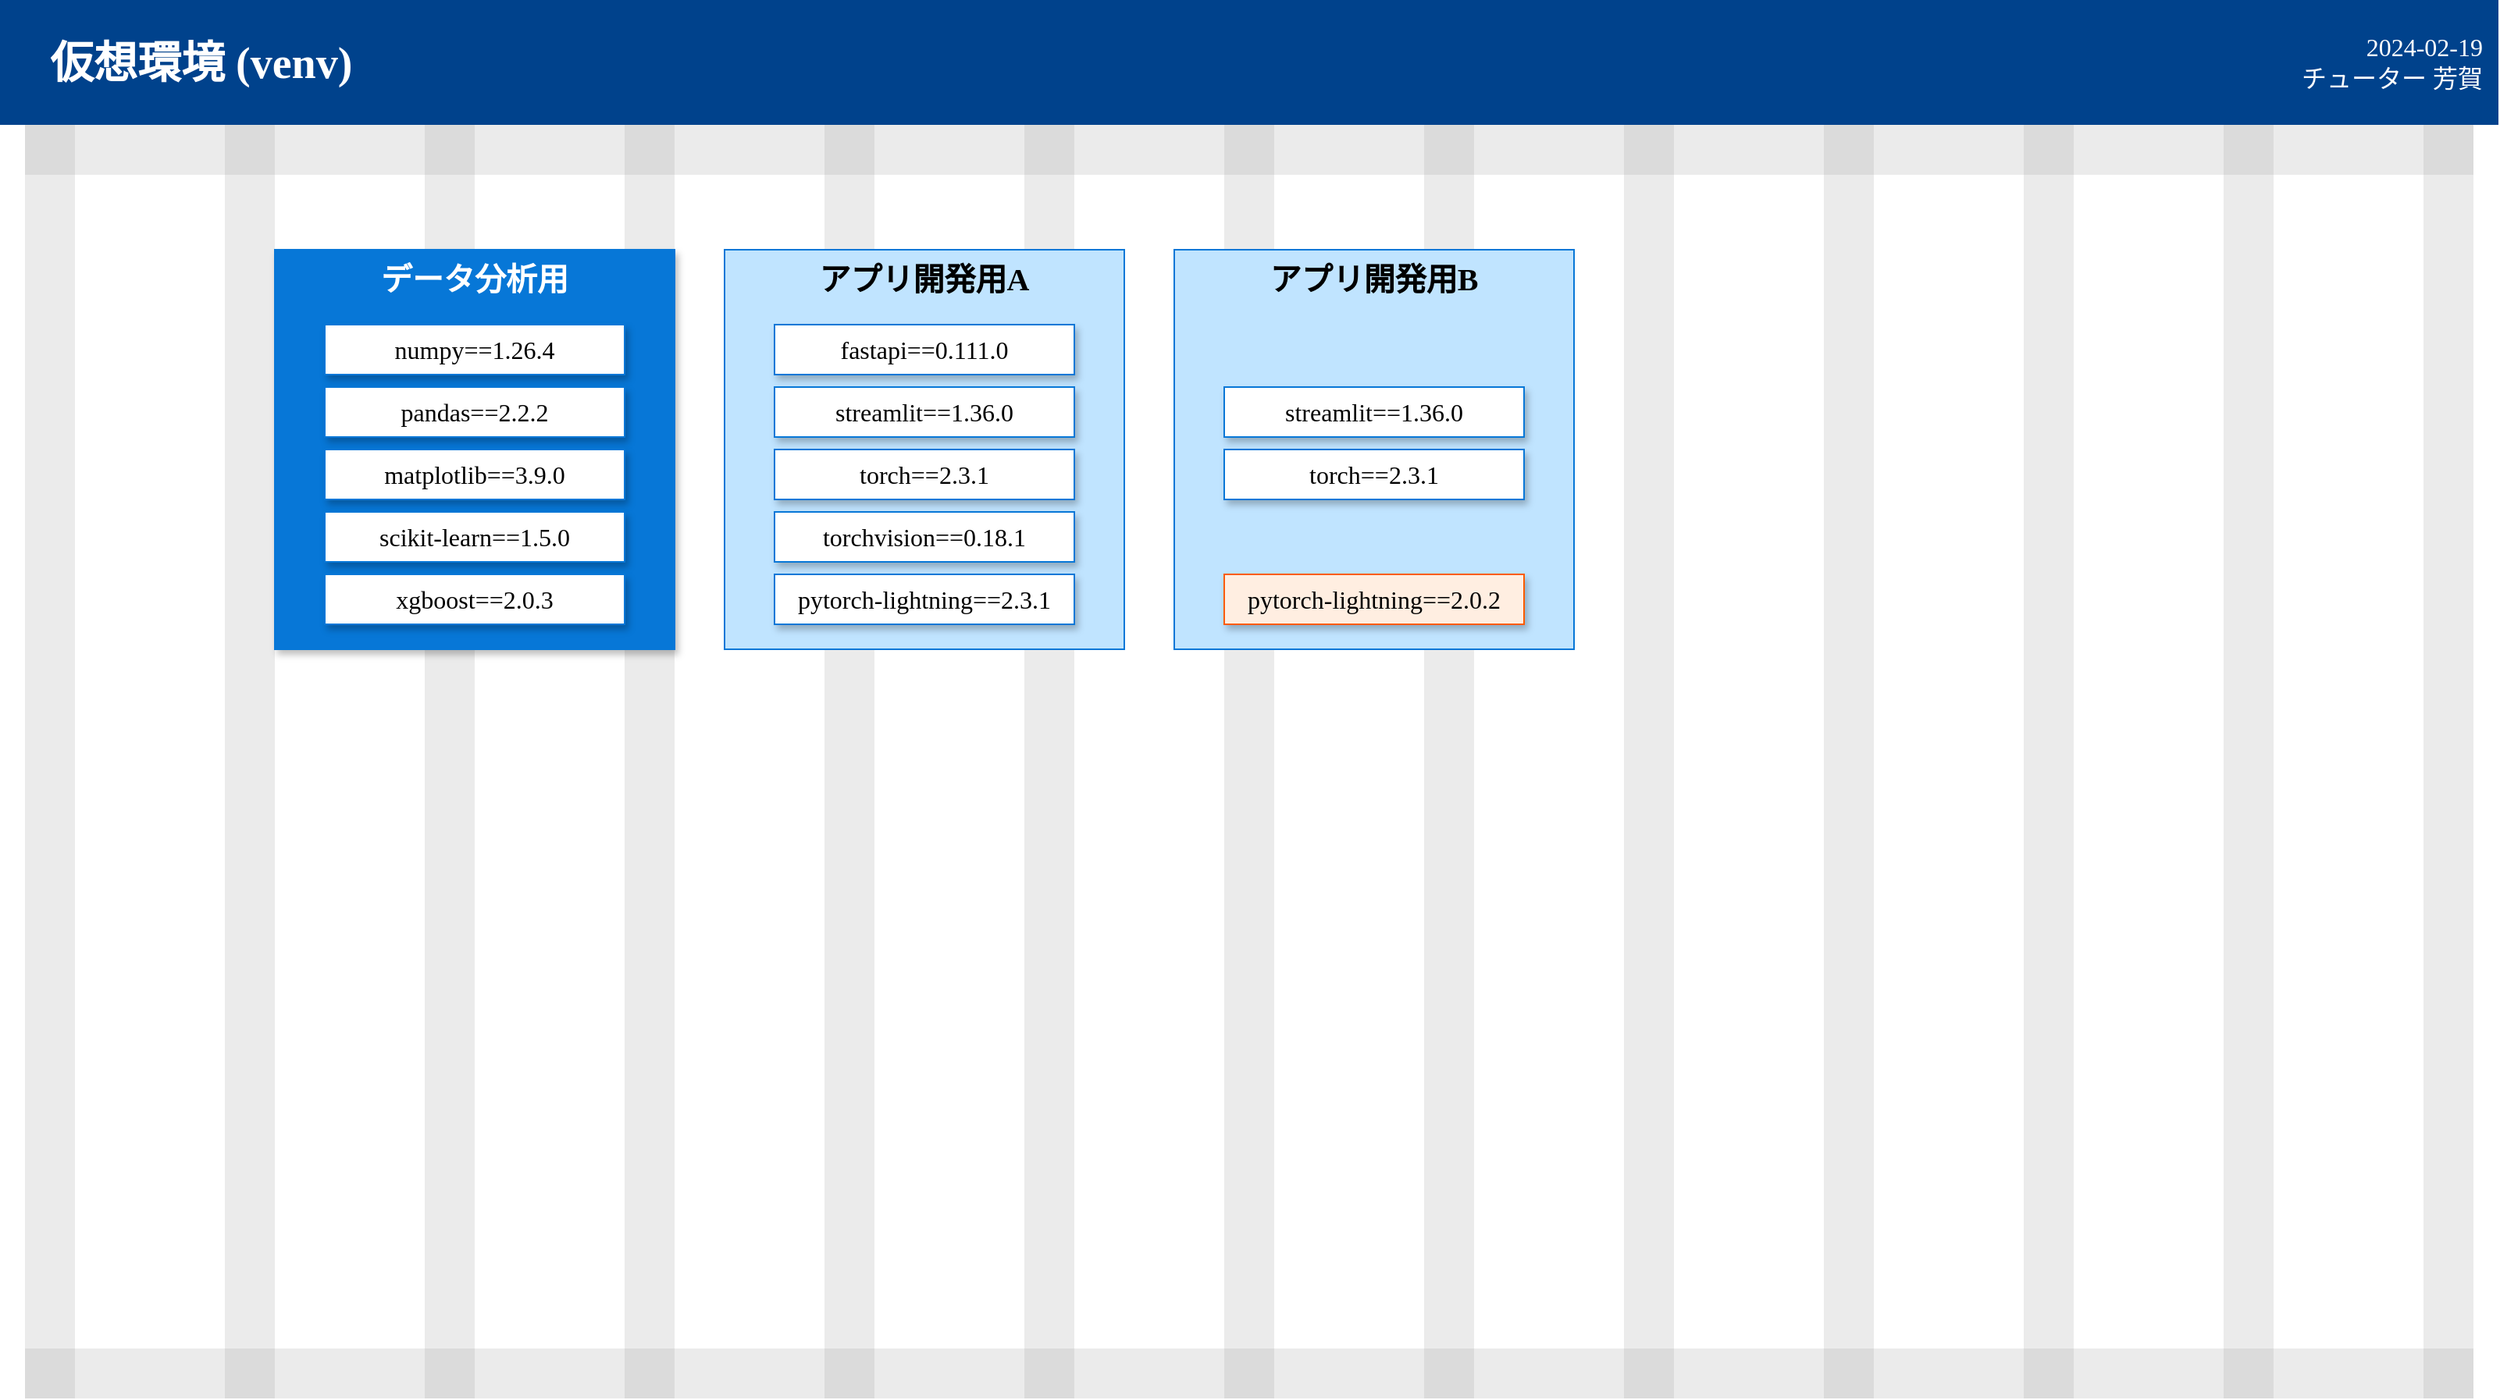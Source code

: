 <mxfile version="24.6.4" type="device" pages="2">
  <diagram name="venv" id="Dws93MjmRXdKskqwywGA">
    <mxGraphModel dx="1224" dy="868" grid="1" gridSize="8" guides="1" tooltips="1" connect="1" arrows="1" fold="1" page="1" pageScale="1" pageWidth="1600" pageHeight="900" background="#ffffff" math="0" shadow="0">
      <root>
        <mxCell id="SwRXxQ8oxLlBjG9HxphZ-0" />
        <mxCell id="SwRXxQ8oxLlBjG9HxphZ-1" value="Grid (invisible)" style="locked=1;" parent="SwRXxQ8oxLlBjG9HxphZ-0" />
        <mxCell id="SwRXxQ8oxLlBjG9HxphZ-2" value="" style="whiteSpace=wrap;html=1;fillColor=#999999;strokeColor=none;fontColor=#333333;gradientColor=none;opacity=20;" parent="SwRXxQ8oxLlBjG9HxphZ-1" vertex="1">
          <mxGeometry x="16" y="80" width="32" height="816" as="geometry" />
        </mxCell>
        <mxCell id="SwRXxQ8oxLlBjG9HxphZ-3" value="" style="whiteSpace=wrap;html=1;fillColor=#999999;strokeColor=none;direction=south;fontColor=#333333;gradientColor=none;opacity=20;" parent="SwRXxQ8oxLlBjG9HxphZ-1" vertex="1">
          <mxGeometry x="16" y="80" width="1568" height="32" as="geometry" />
        </mxCell>
        <mxCell id="SwRXxQ8oxLlBjG9HxphZ-4" value="" style="whiteSpace=wrap;html=1;fillColor=#999999;strokeColor=none;fontColor=#333333;gradientColor=none;opacity=20;" parent="SwRXxQ8oxLlBjG9HxphZ-1" vertex="1">
          <mxGeometry x="144" y="80" width="32" height="816" as="geometry" />
        </mxCell>
        <mxCell id="SwRXxQ8oxLlBjG9HxphZ-5" value="" style="whiteSpace=wrap;html=1;fillColor=#999999;strokeColor=none;fontColor=#333333;gradientColor=none;opacity=20;" parent="SwRXxQ8oxLlBjG9HxphZ-1" vertex="1">
          <mxGeometry x="272" y="80" width="32" height="816" as="geometry" />
        </mxCell>
        <mxCell id="SwRXxQ8oxLlBjG9HxphZ-6" value="" style="whiteSpace=wrap;html=1;fillColor=#999999;strokeColor=none;fontColor=#333333;gradientColor=none;opacity=20;" parent="SwRXxQ8oxLlBjG9HxphZ-1" vertex="1">
          <mxGeometry x="400" y="80" width="32" height="816" as="geometry" />
        </mxCell>
        <mxCell id="SwRXxQ8oxLlBjG9HxphZ-7" value="" style="whiteSpace=wrap;html=1;fillColor=#999999;strokeColor=none;fontColor=#333333;gradientColor=none;opacity=20;" parent="SwRXxQ8oxLlBjG9HxphZ-1" vertex="1">
          <mxGeometry x="528" y="80" width="32" height="816" as="geometry" />
        </mxCell>
        <mxCell id="SwRXxQ8oxLlBjG9HxphZ-8" value="" style="whiteSpace=wrap;html=1;fillColor=#999999;strokeColor=none;fontColor=#333333;gradientColor=none;opacity=20;" parent="SwRXxQ8oxLlBjG9HxphZ-1" vertex="1">
          <mxGeometry x="656" y="80" width="32" height="816" as="geometry" />
        </mxCell>
        <mxCell id="SwRXxQ8oxLlBjG9HxphZ-9" value="" style="whiteSpace=wrap;html=1;fillColor=#999999;strokeColor=none;fontColor=#333333;gradientColor=none;opacity=20;" parent="SwRXxQ8oxLlBjG9HxphZ-1" vertex="1">
          <mxGeometry x="784" y="80" width="32" height="816" as="geometry" />
        </mxCell>
        <mxCell id="SwRXxQ8oxLlBjG9HxphZ-10" value="" style="whiteSpace=wrap;html=1;fillColor=#999999;strokeColor=none;fontColor=#333333;gradientColor=none;opacity=20;" parent="SwRXxQ8oxLlBjG9HxphZ-1" vertex="1">
          <mxGeometry x="912" y="80" width="32" height="816" as="geometry" />
        </mxCell>
        <mxCell id="SwRXxQ8oxLlBjG9HxphZ-11" value="" style="whiteSpace=wrap;html=1;fillColor=#999999;strokeColor=none;fontColor=#333333;gradientColor=none;opacity=20;" parent="SwRXxQ8oxLlBjG9HxphZ-1" vertex="1">
          <mxGeometry x="1040" y="80" width="32" height="816" as="geometry" />
        </mxCell>
        <mxCell id="SwRXxQ8oxLlBjG9HxphZ-12" value="" style="whiteSpace=wrap;html=1;fillColor=#999999;strokeColor=none;fontColor=#333333;gradientColor=none;opacity=20;" parent="SwRXxQ8oxLlBjG9HxphZ-1" vertex="1">
          <mxGeometry x="1168" y="80" width="32" height="816" as="geometry" />
        </mxCell>
        <mxCell id="SwRXxQ8oxLlBjG9HxphZ-13" value="" style="whiteSpace=wrap;html=1;fillColor=#999999;strokeColor=none;fontColor=#333333;gradientColor=none;opacity=20;" parent="SwRXxQ8oxLlBjG9HxphZ-1" vertex="1">
          <mxGeometry x="1296" y="80" width="32" height="816" as="geometry" />
        </mxCell>
        <mxCell id="SwRXxQ8oxLlBjG9HxphZ-14" value="" style="whiteSpace=wrap;html=1;fillColor=#999999;strokeColor=none;fontColor=#333333;gradientColor=none;opacity=20;" parent="SwRXxQ8oxLlBjG9HxphZ-1" vertex="1">
          <mxGeometry x="1424" y="80" width="32" height="816" as="geometry" />
        </mxCell>
        <mxCell id="SwRXxQ8oxLlBjG9HxphZ-15" value="" style="whiteSpace=wrap;html=1;fillColor=#999999;strokeColor=none;fontColor=#333333;gradientColor=none;opacity=20;" parent="SwRXxQ8oxLlBjG9HxphZ-1" vertex="1">
          <mxGeometry x="1552" y="80" width="32" height="816" as="geometry" />
        </mxCell>
        <mxCell id="SwRXxQ8oxLlBjG9HxphZ-16" value="" style="whiteSpace=wrap;html=1;fillColor=#999999;strokeColor=none;direction=south;fontColor=#333333;gradientColor=none;opacity=20;" parent="SwRXxQ8oxLlBjG9HxphZ-1" vertex="1">
          <mxGeometry x="16" y="864" width="1568" height="32" as="geometry" />
        </mxCell>
        <object label="Body" id="SwRXxQ8oxLlBjG9HxphZ-17">
          <mxCell style="" parent="SwRXxQ8oxLlBjG9HxphZ-0" />
        </object>
        <mxCell id="SwRXxQ8oxLlBjG9HxphZ-70" value="仮想環境 (venv)" style="rounded=0;whiteSpace=wrap;html=1;strokeColor=none;fillColor=#00428c;fontColor=#ffffff;shadow=0;fontSize=28;align=left;spacing=32;fontFamily=Noto Sans JP;fontStyle=1" parent="SwRXxQ8oxLlBjG9HxphZ-17" vertex="1">
          <mxGeometry width="1600" height="80" as="geometry" />
        </mxCell>
        <mxCell id="8R3vN5DBGTCpbaIkhaBm-1" value="&lt;div style=&quot;font-size: 16px;&quot;&gt;2024-02-19&lt;/div&gt;チューター 芳賀" style="text;html=1;align=right;verticalAlign=middle;whiteSpace=wrap;rounded=0;fontFamily=Noto Sans JP;fontSize=16;fontStyle=0;fontColor=#FFFFFF;" parent="SwRXxQ8oxLlBjG9HxphZ-17" vertex="1">
          <mxGeometry x="1464" y="8" width="128" height="64" as="geometry" />
        </mxCell>
        <mxCell id="Xgwygna3h99zmJJBy7aU-8" value="" style="group" vertex="1" connectable="0" parent="SwRXxQ8oxLlBjG9HxphZ-17">
          <mxGeometry x="176" y="160" width="256" height="256" as="geometry" />
        </mxCell>
        <mxCell id="KoRWsFKZanzJvJjvFxcj-4" value="&lt;font color=&quot;#ffffff&quot;&gt;データ分析用&lt;/font&gt;" style="whiteSpace=wrap;html=1;strokeColor=#0777d7;fillColor=#0777d7;rounded=0;fontSize=20;fontFamily=Noto Sans JP;fontStyle=1;verticalAlign=top;spacingTop=0;spacingBottom=0;glass=0;shadow=1;" parent="Xgwygna3h99zmJJBy7aU-8" vertex="1">
          <mxGeometry width="256" height="256" as="geometry" />
        </mxCell>
        <mxCell id="Xgwygna3h99zmJJBy7aU-0" value="scikit-learn==1.5.0" style="whiteSpace=wrap;html=1;strokeColor=#0777d7;fillColor=#FFFFFF;rounded=0;fontSize=16;fontFamily=Noto Sans JP;fontStyle=0;shadow=1;" vertex="1" parent="Xgwygna3h99zmJJBy7aU-8">
          <mxGeometry x="32" y="168" width="192" height="32" as="geometry" />
        </mxCell>
        <mxCell id="Xgwygna3h99zmJJBy7aU-1" value="xgboost==2.0.3" style="whiteSpace=wrap;html=1;strokeColor=#0777d7;fillColor=#FFFFFF;rounded=0;fontSize=16;fontFamily=Noto Sans JP;fontStyle=0;shadow=1;" vertex="1" parent="Xgwygna3h99zmJJBy7aU-8">
          <mxGeometry x="32" y="208" width="192" height="32" as="geometry" />
        </mxCell>
        <mxCell id="Xgwygna3h99zmJJBy7aU-2" value="pandas==2.2.2" style="whiteSpace=wrap;html=1;strokeColor=#0777d7;fillColor=#FFFFFF;rounded=0;fontSize=16;fontFamily=Noto Sans JP;fontStyle=0;shadow=1;" vertex="1" parent="Xgwygna3h99zmJJBy7aU-8">
          <mxGeometry x="32" y="88" width="192" height="32" as="geometry" />
        </mxCell>
        <mxCell id="Xgwygna3h99zmJJBy7aU-3" value="numpy==1.26.4" style="whiteSpace=wrap;html=1;strokeColor=#0777d7;fillColor=#FFFFFF;rounded=0;fontSize=16;fontFamily=Noto Sans JP;fontStyle=0;shadow=1;" vertex="1" parent="Xgwygna3h99zmJJBy7aU-8">
          <mxGeometry x="32" y="48" width="192" height="32" as="geometry" />
        </mxCell>
        <mxCell id="Xgwygna3h99zmJJBy7aU-4" value="matplotlib==3.9.0" style="whiteSpace=wrap;html=1;strokeColor=#0777d7;fillColor=#FFFFFF;rounded=0;fontSize=16;fontFamily=Noto Sans JP;fontStyle=0;shadow=1;" vertex="1" parent="Xgwygna3h99zmJJBy7aU-8">
          <mxGeometry x="32" y="128" width="192" height="32" as="geometry" />
        </mxCell>
        <mxCell id="Xgwygna3h99zmJJBy7aU-9" value="" style="group" vertex="1" connectable="0" parent="SwRXxQ8oxLlBjG9HxphZ-17">
          <mxGeometry x="464" y="160" width="256" height="256" as="geometry" />
        </mxCell>
        <mxCell id="9THUXyg71OIJeIYVBOaw-10" value="アプリ開発用A" style="whiteSpace=wrap;html=1;strokeColor=#0777d7;fillColor=#c0e4ff;rounded=0;fontSize=20;fontFamily=Noto Sans JP;fontStyle=1;verticalAlign=top;spacingTop=0;" parent="Xgwygna3h99zmJJBy7aU-9" vertex="1">
          <mxGeometry width="256" height="256" as="geometry" />
        </mxCell>
        <mxCell id="sYi0gPdzia8KMauW0U1i-0" value="fastapi==0.111.0" style="whiteSpace=wrap;html=1;strokeColor=#0777d7;fillColor=#FFFFFF;rounded=0;fontSize=16;fontFamily=Noto Sans JP;fontStyle=0;shadow=1;" parent="Xgwygna3h99zmJJBy7aU-9" vertex="1">
          <mxGeometry x="32" y="48" width="192" height="32" as="geometry" />
        </mxCell>
        <mxCell id="sYi0gPdzia8KMauW0U1i-1" value="streamlit==1.36.0" style="whiteSpace=wrap;html=1;strokeColor=#0777d7;fillColor=#FFFFFF;rounded=0;fontSize=16;fontFamily=Noto Sans JP;fontStyle=0;shadow=1;" parent="Xgwygna3h99zmJJBy7aU-9" vertex="1">
          <mxGeometry x="32" y="88" width="192" height="32" as="geometry" />
        </mxCell>
        <mxCell id="sYi0gPdzia8KMauW0U1i-2" value="torch==2.3.1" style="whiteSpace=wrap;html=1;strokeColor=#0777d7;fillColor=#FFFFFF;rounded=0;fontSize=16;fontFamily=Noto Sans JP;fontStyle=0;shadow=1;" parent="Xgwygna3h99zmJJBy7aU-9" vertex="1">
          <mxGeometry x="32" y="128" width="192" height="32" as="geometry" />
        </mxCell>
        <mxCell id="Xgwygna3h99zmJJBy7aU-5" value="torchvision==0.18.1" style="whiteSpace=wrap;html=1;strokeColor=#0777d7;fillColor=#FFFFFF;rounded=0;fontSize=16;fontFamily=Noto Sans JP;fontStyle=0;shadow=1;" vertex="1" parent="Xgwygna3h99zmJJBy7aU-9">
          <mxGeometry x="32" y="168" width="192" height="32" as="geometry" />
        </mxCell>
        <mxCell id="Xgwygna3h99zmJJBy7aU-6" value="pytorch-lightning==2.3.1" style="whiteSpace=wrap;html=1;strokeColor=#0777d7;fillColor=#FFFFFF;rounded=0;fontSize=16;fontFamily=Noto Sans JP;fontStyle=0;shadow=1;" vertex="1" parent="Xgwygna3h99zmJJBy7aU-9">
          <mxGeometry x="32" y="208" width="192" height="32" as="geometry" />
        </mxCell>
        <mxCell id="Xgwygna3h99zmJJBy7aU-11" value="アプリ開発用B" style="whiteSpace=wrap;html=1;strokeColor=#0777d7;fillColor=#c0e4ff;rounded=0;fontSize=20;fontFamily=Noto Sans JP;fontStyle=1;verticalAlign=top;spacingTop=0;" vertex="1" parent="SwRXxQ8oxLlBjG9HxphZ-17">
          <mxGeometry x="752" y="160" width="256" height="256" as="geometry" />
        </mxCell>
        <mxCell id="Xgwygna3h99zmJJBy7aU-13" value="streamlit==1.36.0" style="whiteSpace=wrap;html=1;strokeColor=#0777d7;fillColor=#FFFFFF;rounded=0;fontSize=16;fontFamily=Noto Sans JP;fontStyle=0;shadow=1;" vertex="1" parent="SwRXxQ8oxLlBjG9HxphZ-17">
          <mxGeometry x="784" y="248" width="192" height="32" as="geometry" />
        </mxCell>
        <mxCell id="Xgwygna3h99zmJJBy7aU-14" value="torch==2.3.1" style="whiteSpace=wrap;html=1;strokeColor=#0777d7;fillColor=#FFFFFF;rounded=0;fontSize=16;fontFamily=Noto Sans JP;fontStyle=0;shadow=1;" vertex="1" parent="SwRXxQ8oxLlBjG9HxphZ-17">
          <mxGeometry x="784" y="288" width="192" height="32" as="geometry" />
        </mxCell>
        <mxCell id="Xgwygna3h99zmJJBy7aU-7" value="pytorch-lightning==2.0.2" style="whiteSpace=wrap;html=1;strokeColor=#fb5b00;fillColor=#ffeee1;rounded=0;fontSize=16;fontFamily=Noto Sans JP;fontStyle=0;align=center;verticalAlign=middle;fontColor=default;shadow=1;" vertex="1" parent="SwRXxQ8oxLlBjG9HxphZ-17">
          <mxGeometry x="784" y="368" width="192" height="32" as="geometry" />
        </mxCell>
      </root>
    </mxGraphModel>
  </diagram>
  <diagram name="(template)" id="tEeFvQSAhYuunng_26QI">
    <mxGraphModel dx="1224" dy="868" grid="1" gridSize="8" guides="1" tooltips="1" connect="1" arrows="1" fold="1" page="1" pageScale="1" pageWidth="1600" pageHeight="900" math="0" shadow="0">
      <root>
        <mxCell id="0" />
        <mxCell id="otyhf0XWmUfuUWg4UKmP-1" value="Grid (invisible)" style="locked=1;" parent="0" />
        <mxCell id="otyhf0XWmUfuUWg4UKmP-2" value="" style="whiteSpace=wrap;html=1;fillColor=#999999;strokeColor=none;fontColor=#333333;gradientColor=none;opacity=20;" parent="otyhf0XWmUfuUWg4UKmP-1" vertex="1">
          <mxGeometry x="16" y="80" width="32" height="816" as="geometry" />
        </mxCell>
        <mxCell id="WMDo2FQuOthLY2Z-LK3G-1" value="" style="whiteSpace=wrap;html=1;fillColor=#999999;strokeColor=none;direction=south;fontColor=#333333;gradientColor=none;opacity=20;" parent="otyhf0XWmUfuUWg4UKmP-1" vertex="1">
          <mxGeometry x="16" y="80" width="1568" height="32" as="geometry" />
        </mxCell>
        <mxCell id="WMDo2FQuOthLY2Z-LK3G-2" value="" style="whiteSpace=wrap;html=1;fillColor=#999999;strokeColor=none;fontColor=#333333;gradientColor=none;opacity=20;" parent="otyhf0XWmUfuUWg4UKmP-1" vertex="1">
          <mxGeometry x="144" y="80" width="32" height="816" as="geometry" />
        </mxCell>
        <mxCell id="WMDo2FQuOthLY2Z-LK3G-3" value="" style="whiteSpace=wrap;html=1;fillColor=#999999;strokeColor=none;fontColor=#333333;gradientColor=none;opacity=20;" parent="otyhf0XWmUfuUWg4UKmP-1" vertex="1">
          <mxGeometry x="272" y="80" width="32" height="816" as="geometry" />
        </mxCell>
        <mxCell id="WMDo2FQuOthLY2Z-LK3G-4" value="" style="whiteSpace=wrap;html=1;fillColor=#999999;strokeColor=none;fontColor=#333333;gradientColor=none;opacity=20;" parent="otyhf0XWmUfuUWg4UKmP-1" vertex="1">
          <mxGeometry x="400" y="80" width="32" height="816" as="geometry" />
        </mxCell>
        <mxCell id="WMDo2FQuOthLY2Z-LK3G-5" value="" style="whiteSpace=wrap;html=1;fillColor=#999999;strokeColor=none;fontColor=#333333;gradientColor=none;opacity=20;" parent="otyhf0XWmUfuUWg4UKmP-1" vertex="1">
          <mxGeometry x="528" y="80" width="32" height="816" as="geometry" />
        </mxCell>
        <mxCell id="WMDo2FQuOthLY2Z-LK3G-6" value="" style="whiteSpace=wrap;html=1;fillColor=#999999;strokeColor=none;fontColor=#333333;gradientColor=none;opacity=20;" parent="otyhf0XWmUfuUWg4UKmP-1" vertex="1">
          <mxGeometry x="656" y="80" width="32" height="816" as="geometry" />
        </mxCell>
        <mxCell id="WMDo2FQuOthLY2Z-LK3G-7" value="" style="whiteSpace=wrap;html=1;fillColor=#999999;strokeColor=none;fontColor=#333333;gradientColor=none;opacity=20;" parent="otyhf0XWmUfuUWg4UKmP-1" vertex="1">
          <mxGeometry x="784" y="80" width="32" height="816" as="geometry" />
        </mxCell>
        <mxCell id="WMDo2FQuOthLY2Z-LK3G-8" value="" style="whiteSpace=wrap;html=1;fillColor=#999999;strokeColor=none;fontColor=#333333;gradientColor=none;opacity=20;" parent="otyhf0XWmUfuUWg4UKmP-1" vertex="1">
          <mxGeometry x="912" y="80" width="32" height="816" as="geometry" />
        </mxCell>
        <mxCell id="WMDo2FQuOthLY2Z-LK3G-9" value="" style="whiteSpace=wrap;html=1;fillColor=#999999;strokeColor=none;fontColor=#333333;gradientColor=none;opacity=20;" parent="otyhf0XWmUfuUWg4UKmP-1" vertex="1">
          <mxGeometry x="1040" y="80" width="32" height="816" as="geometry" />
        </mxCell>
        <mxCell id="WMDo2FQuOthLY2Z-LK3G-10" value="" style="whiteSpace=wrap;html=1;fillColor=#999999;strokeColor=none;fontColor=#333333;gradientColor=none;opacity=20;" parent="otyhf0XWmUfuUWg4UKmP-1" vertex="1">
          <mxGeometry x="1168" y="80" width="32" height="816" as="geometry" />
        </mxCell>
        <mxCell id="WMDo2FQuOthLY2Z-LK3G-11" value="" style="whiteSpace=wrap;html=1;fillColor=#999999;strokeColor=none;fontColor=#333333;gradientColor=none;opacity=20;" parent="otyhf0XWmUfuUWg4UKmP-1" vertex="1">
          <mxGeometry x="1296" y="80" width="32" height="816" as="geometry" />
        </mxCell>
        <mxCell id="WMDo2FQuOthLY2Z-LK3G-12" value="" style="whiteSpace=wrap;html=1;fillColor=#999999;strokeColor=none;fontColor=#333333;gradientColor=none;opacity=20;" parent="otyhf0XWmUfuUWg4UKmP-1" vertex="1">
          <mxGeometry x="1424" y="80" width="32" height="816" as="geometry" />
        </mxCell>
        <mxCell id="WMDo2FQuOthLY2Z-LK3G-13" value="" style="whiteSpace=wrap;html=1;fillColor=#999999;strokeColor=none;fontColor=#333333;gradientColor=none;opacity=20;" parent="otyhf0XWmUfuUWg4UKmP-1" vertex="1">
          <mxGeometry x="1552" y="80" width="32" height="816" as="geometry" />
        </mxCell>
        <mxCell id="WMDo2FQuOthLY2Z-LK3G-14" value="" style="whiteSpace=wrap;html=1;fillColor=#999999;strokeColor=none;direction=south;fontColor=#333333;gradientColor=none;opacity=20;" parent="otyhf0XWmUfuUWg4UKmP-1" vertex="1">
          <mxGeometry x="16" y="864" width="1568" height="32" as="geometry" />
        </mxCell>
        <object label="Body" id="otyhf0XWmUfuUWg4UKmP-3">
          <mxCell style="" parent="0" />
        </object>
        <mxCell id="WMDo2FQuOthLY2Z-LK3G-15" value="Text 28" style="text;html=1;strokeColor=none;fillColor=none;align=center;verticalAlign=middle;whiteSpace=wrap;rounded=0;fontFamily=Noto Sans JP;fontSize=28;fontColor=#000000;" parent="otyhf0XWmUfuUWg4UKmP-3" vertex="1">
          <mxGeometry x="48" y="192" width="128" height="32" as="geometry" />
        </mxCell>
        <mxCell id="Ppc96rcgZBIm2mDhLmFi-0" value="Text 24" style="text;html=1;strokeColor=none;fillColor=none;align=center;verticalAlign=middle;whiteSpace=wrap;rounded=0;fontFamily=Noto Sans JP;fontSize=24;fontColor=#000000;" parent="otyhf0XWmUfuUWg4UKmP-3" vertex="1">
          <mxGeometry x="48" y="232" width="128" height="32" as="geometry" />
        </mxCell>
        <mxCell id="Ppc96rcgZBIm2mDhLmFi-1" value="Text 20" style="text;html=1;strokeColor=none;fillColor=none;align=center;verticalAlign=middle;whiteSpace=wrap;rounded=0;fontFamily=Noto Sans JP;fontSize=20;fontColor=#000000;" parent="otyhf0XWmUfuUWg4UKmP-3" vertex="1">
          <mxGeometry x="48" y="272" width="128" height="32" as="geometry" />
        </mxCell>
        <mxCell id="Ppc96rcgZBIm2mDhLmFi-2" value="Text 16" style="text;html=1;strokeColor=none;fillColor=none;align=center;verticalAlign=middle;whiteSpace=wrap;rounded=0;fontFamily=Noto Sans JP;fontSize=16;fontColor=#000000;" parent="otyhf0XWmUfuUWg4UKmP-3" vertex="1">
          <mxGeometry x="48" y="312" width="128" height="32" as="geometry" />
        </mxCell>
        <mxCell id="Ppc96rcgZBIm2mDhLmFi-3" value="Text テキスト 14" style="text;html=1;strokeColor=none;fillColor=none;align=center;verticalAlign=middle;whiteSpace=wrap;rounded=0;fontFamily=Noto Sans JP;fontSize=14;fontColor=#000000;" parent="otyhf0XWmUfuUWg4UKmP-3" vertex="1">
          <mxGeometry x="48" y="352" width="128" height="32" as="geometry" />
        </mxCell>
        <mxCell id="Ppc96rcgZBIm2mDhLmFi-89" value="50" style="whiteSpace=wrap;html=1;strokeColor=#264af4;fillColor=#e8f1fe;rounded=0;fontSize=16;strokeWidth=1;fontFamily=Noto Sans JP;" parent="otyhf0XWmUfuUWg4UKmP-3" vertex="1">
          <mxGeometry x="328" y="240" width="48" height="32" as="geometry" />
        </mxCell>
        <mxCell id="izjXT7oUNZ4TMVIom9Kt-0" value="Text テキスト 12" style="text;html=1;strokeColor=none;fillColor=none;align=center;verticalAlign=middle;whiteSpace=wrap;rounded=0;fontFamily=Noto Sans JP;fontSize=12;fontColor=#000000;" parent="otyhf0XWmUfuUWg4UKmP-3" vertex="1">
          <mxGeometry x="48" y="392" width="128" height="32" as="geometry" />
        </mxCell>
        <mxCell id="izjXT7oUNZ4TMVIom9Kt-1" value="50" style="whiteSpace=wrap;html=1;strokeColor=#0777d7;fillColor=#f0f9ff;rounded=0;fontSize=16;fontFamily=Noto Sans JP;" parent="otyhf0XWmUfuUWg4UKmP-3" vertex="1">
          <mxGeometry x="328" y="280" width="48" height="32" as="geometry" />
        </mxCell>
        <mxCell id="izjXT7oUNZ4TMVIom9Kt-8" value="50" style="whiteSpace=wrap;html=1;strokeColor=#008da6;fillColor=#e6fcff;rounded=0;fontSize=16;fontFamily=Noto Sans JP;" parent="otyhf0XWmUfuUWg4UKmP-3" vertex="1">
          <mxGeometry x="328" y="320" width="48" height="32" as="geometry" />
        </mxCell>
        <mxCell id="izjXT7oUNZ4TMVIom9Kt-15" value="50" style="whiteSpace=wrap;html=1;strokeColor=#1d8b56;fillColor=#e6f5ec;rounded=0;fontSize=16;fontFamily=Noto Sans JP;" parent="otyhf0XWmUfuUWg4UKmP-3" vertex="1">
          <mxGeometry x="328" y="360" width="48" height="32" as="geometry" />
        </mxCell>
        <mxCell id="izjXT7oUNZ4TMVIom9Kt-16" value="50" style="whiteSpace=wrap;html=1;strokeColor=#6fa103;fillColor=#ebfad9;rounded=0;fontSize=16;fontFamily=Noto Sans JP;" parent="otyhf0XWmUfuUWg4UKmP-3" vertex="1">
          <mxGeometry x="328" y="400" width="48" height="32" as="geometry" />
        </mxCell>
        <mxCell id="izjXT7oUNZ4TMVIom9Kt-17" value="100" style="whiteSpace=wrap;html=1;strokeColor=#b78f01;fillColor=#fef1b3;rounded=0;fontSize=16;fontFamily=Noto Sans JP;" parent="otyhf0XWmUfuUWg4UKmP-3" vertex="1">
          <mxGeometry x="328" y="440" width="48" height="32" as="geometry" />
        </mxCell>
        <mxCell id="izjXT7oUNZ4TMVIom9Kt-18" value="200" style="whiteSpace=wrap;html=1;strokeColor=#b78f01;fillColor=#ffe380;rounded=0;fontSize=16;fontFamily=Noto Sans JP;" parent="otyhf0XWmUfuUWg4UKmP-3" vertex="1">
          <mxGeometry x="376" y="440" width="48" height="32" as="geometry" />
        </mxCell>
        <mxCell id="izjXT7oUNZ4TMVIom9Kt-20" value="50" style="whiteSpace=wrap;html=1;strokeColor=#fb5b00;fillColor=#ffeee1;rounded=0;fontSize=16;fontFamily=Noto Sans JP;" parent="otyhf0XWmUfuUWg4UKmP-3" vertex="1">
          <mxGeometry x="328" y="480" width="48" height="32" as="geometry" />
        </mxCell>
        <mxCell id="izjXT7oUNZ4TMVIom9Kt-21" value="200" style="whiteSpace=wrap;html=1;strokeColor=#fb5b00;fillColor=#ffc099;rounded=0;fontSize=16;fontFamily=Noto Sans JP;" parent="otyhf0XWmUfuUWg4UKmP-3" vertex="1">
          <mxGeometry x="376" y="480" width="48" height="32" as="geometry" />
        </mxCell>
        <mxCell id="izjXT7oUNZ4TMVIom9Kt-22" value="50" style="whiteSpace=wrap;html=1;strokeColor=#fa0100;fillColor=#fdedee;rounded=0;fontSize=16;fontFamily=Noto Sans JP;" parent="otyhf0XWmUfuUWg4UKmP-3" vertex="1">
          <mxGeometry x="328" y="520" width="48" height="32" as="geometry" />
        </mxCell>
        <mxCell id="izjXT7oUNZ4TMVIom9Kt-23" value="200" style="whiteSpace=wrap;html=1;strokeColor=#fa0100;fillColor=#ffbbba;rounded=0;fontSize=16;fontFamily=Noto Sans JP;" parent="otyhf0XWmUfuUWg4UKmP-3" vertex="1">
          <mxGeometry x="376" y="520" width="48" height="32" as="geometry" />
        </mxCell>
        <mxCell id="izjXT7oUNZ4TMVIom9Kt-24" value="400" style="whiteSpace=wrap;html=1;strokeColor=#fa0100;fillColor=#ff7070;rounded=0;fontSize=16;fontColor=#000000;fontFamily=Noto Sans JP;" parent="otyhf0XWmUfuUWg4UKmP-3" vertex="1">
          <mxGeometry x="424" y="520" width="48" height="32" as="geometry" />
        </mxCell>
        <mxCell id="izjXT7oUNZ4TMVIom9Kt-25" value="50" style="whiteSpace=wrap;html=1;strokeColor=#c000c0;fillColor=#f4e4f4;rounded=0;fontSize=16;fontFamily=Noto Sans JP;" parent="otyhf0XWmUfuUWg4UKmP-3" vertex="1">
          <mxGeometry x="328" y="560" width="48" height="32" as="geometry" />
        </mxCell>
        <mxCell id="izjXT7oUNZ4TMVIom9Kt-26" value="200" style="whiteSpace=wrap;html=1;strokeColor=#c000c0;fillColor=#ffafff;rounded=0;fontSize=16;fontFamily=Noto Sans JP;" parent="otyhf0XWmUfuUWg4UKmP-3" vertex="1">
          <mxGeometry x="376" y="560" width="48" height="32" as="geometry" />
        </mxCell>
        <mxCell id="izjXT7oUNZ4TMVIom9Kt-27" value="400" style="whiteSpace=wrap;html=1;strokeColor=#c000c0;fillColor=#f66bf6;rounded=0;fontSize=16;fontColor=#000000;fontFamily=Noto Sans JP;" parent="otyhf0XWmUfuUWg4UKmP-3" vertex="1">
          <mxGeometry x="424" y="560" width="48" height="32" as="geometry" />
        </mxCell>
        <mxCell id="izjXT7oUNZ4TMVIom9Kt-28" value="700" style="whiteSpace=wrap;html=1;strokeColor=#fa0100;fillColor=#fa0100;rounded=0;fontSize=16;fontColor=#FFFFFF;fontFamily=Noto Sans JP;" parent="otyhf0XWmUfuUWg4UKmP-3" vertex="1">
          <mxGeometry x="472" y="520" width="48" height="32" as="geometry" />
        </mxCell>
        <mxCell id="izjXT7oUNZ4TMVIom9Kt-29" value="50" style="whiteSpace=wrap;html=1;strokeColor=#6f23d0;fillColor=#f1eafa;rounded=0;fontSize=16;fontFamily=Noto Sans JP;" parent="otyhf0XWmUfuUWg4UKmP-3" vertex="1">
          <mxGeometry x="328" y="600" width="48" height="32" as="geometry" />
        </mxCell>
        <mxCell id="izjXT7oUNZ4TMVIom9Kt-30" value="200" style="whiteSpace=wrap;html=1;strokeColor=#6f23d0;fillColor=#dec2ff;rounded=0;fontSize=16;fontFamily=Noto Sans JP;" parent="otyhf0XWmUfuUWg4UKmP-3" vertex="1">
          <mxGeometry x="376" y="600" width="48" height="32" as="geometry" />
        </mxCell>
        <mxCell id="izjXT7oUNZ4TMVIom9Kt-31" value="400" style="whiteSpace=wrap;html=1;strokeColor=#6f23d0;fillColor=#bb87ff;rounded=0;fontSize=16;fontFamily=Noto Sans JP;fontColor=#000000;" parent="otyhf0XWmUfuUWg4UKmP-3" vertex="1">
          <mxGeometry x="424" y="600" width="48" height="32" as="geometry" />
        </mxCell>
        <mxCell id="izjXT7oUNZ4TMVIom9Kt-32" value="700" style="whiteSpace=wrap;html=1;strokeColor=#c000c0;fillColor=#c000c0;rounded=0;fontSize=16;fontColor=#FFFFFF;fontFamily=Noto Sans JP;" parent="otyhf0XWmUfuUWg4UKmP-3" vertex="1">
          <mxGeometry x="472" y="560" width="48" height="32" as="geometry" />
        </mxCell>
        <mxCell id="izjXT7oUNZ4TMVIom9Kt-33" value="700" style="whiteSpace=wrap;html=1;strokeColor=#6f23d0;fillColor=#6f23d0;rounded=0;fontSize=16;fontFamily=Noto Sans JP;fontColor=#FFFFFF;" parent="otyhf0XWmUfuUWg4UKmP-3" vertex="1">
          <mxGeometry x="472" y="600" width="48" height="32" as="geometry" />
        </mxCell>
        <mxCell id="izjXT7oUNZ4TMVIom9Kt-34" value="400" style="whiteSpace=wrap;html=1;strokeColor=#fb5b00;fillColor=#ff8d44;rounded=0;fontSize=16;fontFamily=Noto Sans JP;" parent="otyhf0XWmUfuUWg4UKmP-3" vertex="1">
          <mxGeometry x="424" y="480" width="48" height="32" as="geometry" />
        </mxCell>
        <mxCell id="izjXT7oUNZ4TMVIom9Kt-35" value="600" style="whiteSpace=wrap;html=1;strokeColor=#fb5b00;fillColor=#fb5b00;rounded=0;fontSize=16;fontFamily=Noto Sans JP;fontColor=#FFFFFF;" parent="otyhf0XWmUfuUWg4UKmP-3" vertex="1">
          <mxGeometry x="472" y="480" width="48" height="32" as="geometry" />
        </mxCell>
        <mxCell id="izjXT7oUNZ4TMVIom9Kt-36" value="400" style="whiteSpace=wrap;html=1;strokeColor=#b78f01;fillColor=#ffc700;rounded=0;fontSize=16;fontFamily=Noto Sans JP;" parent="otyhf0XWmUfuUWg4UKmP-3" vertex="1">
          <mxGeometry x="424" y="440" width="48" height="32" as="geometry" />
        </mxCell>
        <mxCell id="izjXT7oUNZ4TMVIom9Kt-37" value="700" style="whiteSpace=wrap;html=1;strokeColor=#b78f01;fillColor=#b78f01;rounded=0;fontSize=16;fontFamily=Noto Sans JP;fontColor=#FFFFFF;" parent="otyhf0XWmUfuUWg4UKmP-3" vertex="1">
          <mxGeometry x="472" y="440" width="48" height="32" as="geometry" />
        </mxCell>
        <mxCell id="izjXT7oUNZ4TMVIom9Kt-38" value="200" style="whiteSpace=wrap;html=1;strokeColor=#6fa103;fillColor=#bff355;rounded=0;fontSize=16;fontFamily=Noto Sans JP;" parent="otyhf0XWmUfuUWg4UKmP-3" vertex="1">
          <mxGeometry x="376" y="400" width="48" height="32" as="geometry" />
        </mxCell>
        <mxCell id="izjXT7oUNZ4TMVIom9Kt-39" value="400" style="whiteSpace=wrap;html=1;strokeColor=#6fa103;fillColor=#9ddd15;rounded=0;fontSize=16;fontFamily=Noto Sans JP;" parent="otyhf0XWmUfuUWg4UKmP-3" vertex="1">
          <mxGeometry x="424" y="400" width="48" height="32" as="geometry" />
        </mxCell>
        <mxCell id="izjXT7oUNZ4TMVIom9Kt-41" value="700" style="whiteSpace=wrap;html=1;strokeColor=#6fa103;fillColor=#6fa103;rounded=0;fontSize=16;fontFamily=Noto Sans JP;fontColor=#FFFFFF;" parent="otyhf0XWmUfuUWg4UKmP-3" vertex="1">
          <mxGeometry x="472" y="400" width="48" height="32" as="geometry" />
        </mxCell>
        <mxCell id="izjXT7oUNZ4TMVIom9Kt-42" value="200" style="whiteSpace=wrap;html=1;strokeColor=#1d8b56;fillColor=#9bd4b5;rounded=0;fontSize=16;fontFamily=Noto Sans JP;" parent="otyhf0XWmUfuUWg4UKmP-3" vertex="1">
          <mxGeometry x="376" y="360" width="48" height="32" as="geometry" />
        </mxCell>
        <mxCell id="izjXT7oUNZ4TMVIom9Kt-43" value="400" style="whiteSpace=wrap;html=1;strokeColor=#1d8b56;fillColor=#51b883;rounded=0;fontSize=16;fontFamily=Noto Sans JP;" parent="otyhf0XWmUfuUWg4UKmP-3" vertex="1">
          <mxGeometry x="424" y="360" width="48" height="32" as="geometry" />
        </mxCell>
        <mxCell id="izjXT7oUNZ4TMVIom9Kt-45" value="700" style="whiteSpace=wrap;html=1;strokeColor=#1d8b56;fillColor=#1d8b56;rounded=0;fontSize=16;fontFamily=Noto Sans JP;fontColor=#FFFFFF;" parent="otyhf0XWmUfuUWg4UKmP-3" vertex="1">
          <mxGeometry x="472" y="360" width="48" height="32" as="geometry" />
        </mxCell>
        <mxCell id="izjXT7oUNZ4TMVIom9Kt-46" value="200" style="whiteSpace=wrap;html=1;strokeColor=#008da6;fillColor=#98f2ff;rounded=0;fontSize=16;fontFamily=Noto Sans JP;" parent="otyhf0XWmUfuUWg4UKmP-3" vertex="1">
          <mxGeometry x="376" y="320" width="48" height="32" as="geometry" />
        </mxCell>
        <mxCell id="izjXT7oUNZ4TMVIom9Kt-47" value="400" style="whiteSpace=wrap;html=1;strokeColor=#008da6;fillColor=#2bc8e4;rounded=0;fontSize=16;fontFamily=Noto Sans JP;" parent="otyhf0XWmUfuUWg4UKmP-3" vertex="1">
          <mxGeometry x="424" y="320" width="48" height="32" as="geometry" />
        </mxCell>
        <mxCell id="izjXT7oUNZ4TMVIom9Kt-48" value="700" style="whiteSpace=wrap;html=1;strokeColor=#008da6;fillColor=#008da6;rounded=0;fontSize=16;fontFamily=Noto Sans JP;fontColor=#FFFFFF;" parent="otyhf0XWmUfuUWg4UKmP-3" vertex="1">
          <mxGeometry x="472" y="320" width="48" height="32" as="geometry" />
        </mxCell>
        <mxCell id="izjXT7oUNZ4TMVIom9Kt-49" value="200" style="whiteSpace=wrap;html=1;strokeColor=#0777d7;fillColor=#c0e4ff;rounded=0;fontSize=16;fontFamily=Noto Sans JP;" parent="otyhf0XWmUfuUWg4UKmP-3" vertex="1">
          <mxGeometry x="376" y="280" width="48" height="32" as="geometry" />
        </mxCell>
        <mxCell id="izjXT7oUNZ4TMVIom9Kt-50" value="400" style="whiteSpace=wrap;html=1;strokeColor=#0777d7;fillColor=#58b8ff;rounded=0;fontSize=16;fontFamily=Noto Sans JP;" parent="otyhf0XWmUfuUWg4UKmP-3" vertex="1">
          <mxGeometry x="424" y="280" width="48" height="32" as="geometry" />
        </mxCell>
        <mxCell id="izjXT7oUNZ4TMVIom9Kt-51" value="700" style="whiteSpace=wrap;html=1;strokeColor=#0777d7;fillColor=#0777d7;rounded=0;fontSize=16;fontFamily=Noto Sans JP;fontColor=#FFFFFF;" parent="otyhf0XWmUfuUWg4UKmP-3" vertex="1">
          <mxGeometry x="472" y="280" width="48" height="32" as="geometry" />
        </mxCell>
        <mxCell id="izjXT7oUNZ4TMVIom9Kt-52" value="200" style="whiteSpace=wrap;html=1;strokeColor=#264af4;fillColor=#c5d7fb;rounded=0;fontSize=16;strokeWidth=1;fontFamily=Noto Sans JP;" parent="otyhf0XWmUfuUWg4UKmP-3" vertex="1">
          <mxGeometry x="376" y="240" width="48" height="32" as="geometry" />
        </mxCell>
        <mxCell id="izjXT7oUNZ4TMVIom9Kt-53" value="400" style="whiteSpace=wrap;html=1;strokeColor=#264af4;fillColor=#7096f8;rounded=0;fontSize=16;strokeWidth=1;fontFamily=Noto Sans JP;" parent="otyhf0XWmUfuUWg4UKmP-3" vertex="1">
          <mxGeometry x="424" y="240" width="48" height="32" as="geometry" />
        </mxCell>
        <mxCell id="izjXT7oUNZ4TMVIom9Kt-54" value="700" style="whiteSpace=wrap;html=1;strokeColor=#264af4;fillColor=#264af4;rounded=0;fontSize=16;fontFamily=Noto Sans JP;fontColor=#FFFFFF;" parent="otyhf0XWmUfuUWg4UKmP-3" vertex="1">
          <mxGeometry x="472" y="240" width="48" height="32" as="geometry" />
        </mxCell>
        <mxCell id="izjXT7oUNZ4TMVIom9Kt-55" value="50" style="whiteSpace=wrap;html=1;strokeColor=#4d4d4d;fillColor=#f2f2f2;rounded=0;fontSize=16;strokeWidth=1;fontFamily=Noto Sans JP;" parent="otyhf0XWmUfuUWg4UKmP-3" vertex="1">
          <mxGeometry x="328" y="200" width="48" height="32" as="geometry" />
        </mxCell>
        <mxCell id="izjXT7oUNZ4TMVIom9Kt-56" value="200" style="whiteSpace=wrap;html=1;strokeColor=#4d4d4d;fillColor=#cccccc;rounded=0;fontSize=16;strokeWidth=1;fontFamily=Noto Sans JP;" parent="otyhf0XWmUfuUWg4UKmP-3" vertex="1">
          <mxGeometry x="376" y="200" width="48" height="32" as="geometry" />
        </mxCell>
        <mxCell id="izjXT7oUNZ4TMVIom9Kt-57" value="400" style="whiteSpace=wrap;html=1;strokeColor=#4d4d4d;fillColor=#999999;rounded=0;fontSize=16;strokeWidth=1;fontFamily=Noto Sans JP;" parent="otyhf0XWmUfuUWg4UKmP-3" vertex="1">
          <mxGeometry x="424" y="200" width="48" height="32" as="geometry" />
        </mxCell>
        <mxCell id="izjXT7oUNZ4TMVIom9Kt-58" value="700" style="whiteSpace=wrap;html=1;strokeColor=#4d4d4d;fillColor=#4d4d4d;rounded=0;fontSize=16;fontFamily=Noto Sans JP;fontColor=#FFFFFF;" parent="otyhf0XWmUfuUWg4UKmP-3" vertex="1">
          <mxGeometry x="472" y="200" width="48" height="32" as="geometry" />
        </mxCell>
        <mxCell id="Ppc96rcgZBIm2mDhLmFi-91" value="Grey" style="text;html=1;strokeColor=none;fillColor=none;align=right;verticalAlign=middle;whiteSpace=wrap;rounded=0;fontFamily=Noto Sans JP;fontSize=20;fontColor=#4d4d4d;fontStyle=1" parent="otyhf0XWmUfuUWg4UKmP-3" vertex="1">
          <mxGeometry x="208" y="200" width="112" height="32" as="geometry" />
        </mxCell>
        <mxCell id="Ppc96rcgZBIm2mDhLmFi-92" value="White" style="text;html=1;strokeColor=none;fillColor=none;align=center;verticalAlign=middle;whiteSpace=wrap;rounded=0;fontFamily=Noto Sans JP;fontSize=12;fontColor=#000000;" parent="otyhf0XWmUfuUWg4UKmP-3" vertex="1">
          <mxGeometry x="528" y="112" width="48" height="24" as="geometry" />
        </mxCell>
        <mxCell id="Ppc96rcgZBIm2mDhLmFi-93" value="50" style="text;html=1;strokeColor=none;fillColor=none;align=center;verticalAlign=middle;whiteSpace=wrap;rounded=0;fontFamily=Noto Sans JP;fontSize=12;fontColor=#000000;" parent="otyhf0XWmUfuUWg4UKmP-3" vertex="1">
          <mxGeometry x="536" y="168" width="32" height="32" as="geometry" />
        </mxCell>
        <mxCell id="Ppc96rcgZBIm2mDhLmFi-94" value="100" style="text;html=1;strokeColor=none;fillColor=none;align=center;verticalAlign=middle;whiteSpace=wrap;rounded=0;fontFamily=Noto Sans JP;fontSize=12;fontColor=#000000;" parent="otyhf0XWmUfuUWg4UKmP-3" vertex="1">
          <mxGeometry x="576" y="168" width="32" height="32" as="geometry" />
        </mxCell>
        <mxCell id="Ppc96rcgZBIm2mDhLmFi-95" value="200" style="text;html=1;strokeColor=none;fillColor=none;align=center;verticalAlign=middle;whiteSpace=wrap;rounded=0;fontFamily=Noto Sans JP;fontSize=12;fontColor=#000000;" parent="otyhf0XWmUfuUWg4UKmP-3" vertex="1">
          <mxGeometry x="616" y="168" width="32" height="32" as="geometry" />
        </mxCell>
        <mxCell id="Ppc96rcgZBIm2mDhLmFi-96" value="300" style="text;html=1;strokeColor=none;fillColor=none;align=center;verticalAlign=middle;whiteSpace=wrap;rounded=0;fontFamily=Noto Sans JP;fontSize=12;fontColor=#000000;" parent="otyhf0XWmUfuUWg4UKmP-3" vertex="1">
          <mxGeometry x="656" y="168" width="32" height="32" as="geometry" />
        </mxCell>
        <mxCell id="Ppc96rcgZBIm2mDhLmFi-97" value="400" style="text;html=1;strokeColor=none;fillColor=none;align=center;verticalAlign=middle;whiteSpace=wrap;rounded=0;fontFamily=Noto Sans JP;fontSize=12;fontColor=#000000;" parent="otyhf0XWmUfuUWg4UKmP-3" vertex="1">
          <mxGeometry x="696" y="168" width="32" height="32" as="geometry" />
        </mxCell>
        <mxCell id="Ppc96rcgZBIm2mDhLmFi-98" value="500" style="text;html=1;strokeColor=none;fillColor=none;align=center;verticalAlign=middle;whiteSpace=wrap;rounded=0;fontFamily=Noto Sans JP;fontSize=12;fontColor=#000000;" parent="otyhf0XWmUfuUWg4UKmP-3" vertex="1">
          <mxGeometry x="736" y="168" width="32" height="32" as="geometry" />
        </mxCell>
        <mxCell id="Ppc96rcgZBIm2mDhLmFi-99" value="600" style="text;html=1;strokeColor=none;fillColor=none;align=center;verticalAlign=middle;whiteSpace=wrap;rounded=0;fontFamily=Noto Sans JP;fontSize=12;fontColor=#000000;" parent="otyhf0XWmUfuUWg4UKmP-3" vertex="1">
          <mxGeometry x="776" y="168" width="32" height="32" as="geometry" />
        </mxCell>
        <mxCell id="Ppc96rcgZBIm2mDhLmFi-100" value="700" style="text;html=1;strokeColor=none;fillColor=none;align=center;verticalAlign=middle;whiteSpace=wrap;rounded=0;fontFamily=Noto Sans JP;fontSize=12;fontColor=#000000;" parent="otyhf0XWmUfuUWg4UKmP-3" vertex="1">
          <mxGeometry x="816" y="168" width="32" height="32" as="geometry" />
        </mxCell>
        <mxCell id="Ppc96rcgZBIm2mDhLmFi-101" value="800" style="text;html=1;strokeColor=none;fillColor=none;align=center;verticalAlign=middle;whiteSpace=wrap;rounded=0;fontFamily=Noto Sans JP;fontSize=12;fontColor=#000000;" parent="otyhf0XWmUfuUWg4UKmP-3" vertex="1">
          <mxGeometry x="856" y="168" width="32" height="32" as="geometry" />
        </mxCell>
        <mxCell id="Ppc96rcgZBIm2mDhLmFi-102" value="900" style="text;html=1;strokeColor=none;fillColor=none;align=center;verticalAlign=middle;whiteSpace=wrap;rounded=0;fontFamily=Noto Sans JP;fontSize=12;fontColor=#000000;" parent="otyhf0XWmUfuUWg4UKmP-3" vertex="1">
          <mxGeometry x="896" y="168" width="32" height="32" as="geometry" />
        </mxCell>
        <mxCell id="Ppc96rcgZBIm2mDhLmFi-103" value="*" style="rounded=1;whiteSpace=wrap;html=1;fontFamily=Noto Sans JP;strokeColor=none;fillColor=#F2F2F2;" parent="otyhf0XWmUfuUWg4UKmP-3" vertex="1">
          <mxGeometry x="536" y="200" width="32" height="32" as="geometry" />
        </mxCell>
        <mxCell id="Ppc96rcgZBIm2mDhLmFi-104" value="" style="rounded=1;whiteSpace=wrap;html=1;fontFamily=Noto Sans JP;strokeColor=none;fillColor=#e6e6e6;" parent="otyhf0XWmUfuUWg4UKmP-3" vertex="1">
          <mxGeometry x="576" y="200" width="32" height="32" as="geometry" />
        </mxCell>
        <mxCell id="Ppc96rcgZBIm2mDhLmFi-105" value="*" style="rounded=1;whiteSpace=wrap;html=1;fontFamily=Noto Sans JP;strokeColor=none;fillColor=#CCCCCC;" parent="otyhf0XWmUfuUWg4UKmP-3" vertex="1">
          <mxGeometry x="616" y="200" width="32" height="32" as="geometry" />
        </mxCell>
        <mxCell id="Ppc96rcgZBIm2mDhLmFi-106" value="" style="rounded=1;whiteSpace=wrap;html=1;fontFamily=Noto Sans JP;strokeColor=none;fillColor=#b3b3b3;" parent="otyhf0XWmUfuUWg4UKmP-3" vertex="1">
          <mxGeometry x="656" y="200" width="32" height="32" as="geometry" />
        </mxCell>
        <mxCell id="Ppc96rcgZBIm2mDhLmFi-107" value="*" style="rounded=1;whiteSpace=wrap;html=1;fontFamily=Noto Sans JP;strokeColor=none;fillColor=#999999;fontColor=#414143;" parent="otyhf0XWmUfuUWg4UKmP-3" vertex="1">
          <mxGeometry x="696" y="200" width="32" height="32" as="geometry" />
        </mxCell>
        <mxCell id="Ppc96rcgZBIm2mDhLmFi-109" value="" style="rounded=1;whiteSpace=wrap;html=1;fontFamily=Noto Sans JP;strokeColor=none;fillColor=#7f7f7f;" parent="otyhf0XWmUfuUWg4UKmP-3" vertex="1">
          <mxGeometry x="736" y="200" width="32" height="32" as="geometry" />
        </mxCell>
        <mxCell id="Ppc96rcgZBIm2mDhLmFi-110" value="" style="rounded=1;whiteSpace=wrap;html=1;fontFamily=Noto Sans JP;strokeColor=none;fillColor=#666666;" parent="otyhf0XWmUfuUWg4UKmP-3" vertex="1">
          <mxGeometry x="776" y="200" width="32" height="32" as="geometry" />
        </mxCell>
        <mxCell id="Ppc96rcgZBIm2mDhLmFi-111" value="" style="rounded=1;whiteSpace=wrap;html=1;fontFamily=Noto Sans JP;strokeColor=none;fillColor=#333333;" parent="otyhf0XWmUfuUWg4UKmP-3" vertex="1">
          <mxGeometry x="856" y="200" width="32" height="32" as="geometry" />
        </mxCell>
        <mxCell id="Ppc96rcgZBIm2mDhLmFi-112" value="" style="whiteSpace=wrap;html=1;fontFamily=Noto Sans JP;strokeColor=#e6e6e6;rounded=1;" parent="otyhf0XWmUfuUWg4UKmP-3" vertex="1">
          <mxGeometry x="536" y="136" width="32" height="32" as="geometry" />
        </mxCell>
        <mxCell id="Ppc96rcgZBIm2mDhLmFi-113" value="" style="whiteSpace=wrap;html=1;fontFamily=Noto Sans JP;fillColor=#000000;fontColor=#FFFFFF;strokeColor=none;rounded=1;" parent="otyhf0XWmUfuUWg4UKmP-3" vertex="1">
          <mxGeometry x="576" y="136" width="32" height="32" as="geometry" />
        </mxCell>
        <mxCell id="Ppc96rcgZBIm2mDhLmFi-114" value="L" style="rounded=1;whiteSpace=wrap;html=1;fontFamily=Noto Sans JP;strokeColor=none;fillColor=#4d4d4d;fontColor=#FFFFFF;" parent="otyhf0XWmUfuUWg4UKmP-3" vertex="1">
          <mxGeometry x="816" y="200" width="32" height="32" as="geometry" />
        </mxCell>
        <mxCell id="Ppc96rcgZBIm2mDhLmFi-115" value="Black" style="text;html=1;strokeColor=none;fillColor=none;align=center;verticalAlign=middle;whiteSpace=wrap;rounded=0;fontFamily=Noto Sans JP;fontSize=12;fontColor=#000000;" parent="otyhf0XWmUfuUWg4UKmP-3" vertex="1">
          <mxGeometry x="568" y="112" width="48" height="24" as="geometry" />
        </mxCell>
        <mxCell id="Ppc96rcgZBIm2mDhLmFi-119" value="" style="rounded=1;whiteSpace=wrap;html=1;fontFamily=Noto Sans JP;strokeColor=none;fillColor=#1a1a1a;" parent="otyhf0XWmUfuUWg4UKmP-3" vertex="1">
          <mxGeometry x="896" y="200" width="32" height="32" as="geometry" />
        </mxCell>
        <mxCell id="Ppc96rcgZBIm2mDhLmFi-120" value="*" style="rounded=1;whiteSpace=wrap;html=1;fontFamily=Noto Sans JP;strokeColor=none;fillColor=#e8f1fe;" parent="otyhf0XWmUfuUWg4UKmP-3" vertex="1">
          <mxGeometry x="536" y="240" width="32" height="32" as="geometry" />
        </mxCell>
        <mxCell id="Ppc96rcgZBIm2mDhLmFi-121" value="" style="rounded=1;whiteSpace=wrap;html=1;fontFamily=Noto Sans JP;strokeColor=none;fillColor=#d9e6ff;" parent="otyhf0XWmUfuUWg4UKmP-3" vertex="1">
          <mxGeometry x="576" y="240" width="32" height="32" as="geometry" />
        </mxCell>
        <mxCell id="Ppc96rcgZBIm2mDhLmFi-122" value="*" style="rounded=1;whiteSpace=wrap;html=1;fontFamily=Noto Sans JP;strokeColor=none;fillColor=#c5d7fb;" parent="otyhf0XWmUfuUWg4UKmP-3" vertex="1">
          <mxGeometry x="616" y="240" width="32" height="32" as="geometry" />
        </mxCell>
        <mxCell id="Ppc96rcgZBIm2mDhLmFi-123" value="" style="rounded=1;whiteSpace=wrap;html=1;fontFamily=Noto Sans JP;strokeColor=none;fillColor=#9db7f9;" parent="otyhf0XWmUfuUWg4UKmP-3" vertex="1">
          <mxGeometry x="656" y="240" width="32" height="32" as="geometry" />
        </mxCell>
        <mxCell id="Ppc96rcgZBIm2mDhLmFi-124" value="*" style="rounded=1;whiteSpace=wrap;html=1;fontFamily=Noto Sans JP;strokeColor=none;fillColor=#7096f8;fontColor=#414143;" parent="otyhf0XWmUfuUWg4UKmP-3" vertex="1">
          <mxGeometry x="696" y="240" width="32" height="32" as="geometry" />
        </mxCell>
        <mxCell id="Ppc96rcgZBIm2mDhLmFi-125" value="" style="rounded=1;whiteSpace=wrap;html=1;fontFamily=Noto Sans JP;strokeColor=none;fillColor=#4979f5;" parent="otyhf0XWmUfuUWg4UKmP-3" vertex="1">
          <mxGeometry x="736" y="240" width="32" height="32" as="geometry" />
        </mxCell>
        <mxCell id="Ppc96rcgZBIm2mDhLmFi-126" value="" style="rounded=1;whiteSpace=wrap;html=1;fontFamily=Noto Sans JP;strokeColor=none;fillColor=#3460fb;" parent="otyhf0XWmUfuUWg4UKmP-3" vertex="1">
          <mxGeometry x="776" y="240" width="32" height="32" as="geometry" />
        </mxCell>
        <mxCell id="Ppc96rcgZBIm2mDhLmFi-127" value="" style="rounded=1;whiteSpace=wrap;html=1;fontFamily=Noto Sans JP;strokeColor=none;fillColor=#0031d8;fontColor=#FFFFFF;" parent="otyhf0XWmUfuUWg4UKmP-3" vertex="1">
          <mxGeometry x="856" y="240" width="32" height="32" as="geometry" />
        </mxCell>
        <mxCell id="Ppc96rcgZBIm2mDhLmFi-128" value="L" style="rounded=1;whiteSpace=wrap;html=1;fontFamily=Noto Sans JP;strokeColor=none;fillColor=#264af4;fontColor=#FFFFFF;" parent="otyhf0XWmUfuUWg4UKmP-3" vertex="1">
          <mxGeometry x="816" y="240" width="32" height="32" as="geometry" />
        </mxCell>
        <mxCell id="Ppc96rcgZBIm2mDhLmFi-129" value="" style="rounded=1;whiteSpace=wrap;html=1;fontFamily=Noto Sans JP;strokeColor=none;fillColor=#0017c1;fontColor=#FFFFFF;" parent="otyhf0XWmUfuUWg4UKmP-3" vertex="1">
          <mxGeometry x="896" y="240" width="32" height="32" as="geometry" />
        </mxCell>
        <mxCell id="Ppc96rcgZBIm2mDhLmFi-130" value="Blue" style="text;html=1;strokeColor=none;fillColor=none;align=right;verticalAlign=middle;whiteSpace=wrap;rounded=0;fontFamily=Noto Sans JP;fontSize=20;fontColor=#264af4;fontStyle=1" parent="otyhf0XWmUfuUWg4UKmP-3" vertex="1">
          <mxGeometry x="208" y="240" width="112" height="32" as="geometry" />
        </mxCell>
        <mxCell id="Ppc96rcgZBIm2mDhLmFi-131" value="*" style="rounded=1;whiteSpace=wrap;html=1;fontFamily=Noto Sans JP;strokeColor=none;fillColor=#0017c1;fontColor=#FFFFFF;" parent="otyhf0XWmUfuUWg4UKmP-3" vertex="1">
          <mxGeometry x="936" y="240" width="32" height="32" as="geometry" />
        </mxCell>
        <mxCell id="Ppc96rcgZBIm2mDhLmFi-132" value="1000" style="text;html=1;strokeColor=none;fillColor=none;align=center;verticalAlign=middle;whiteSpace=wrap;rounded=0;fontFamily=Noto Sans JP;fontSize=12;fontColor=#000000;" parent="otyhf0XWmUfuUWg4UKmP-3" vertex="1">
          <mxGeometry x="936" y="168" width="32" height="32" as="geometry" />
        </mxCell>
        <mxCell id="Ppc96rcgZBIm2mDhLmFi-133" value="1100" style="text;html=1;strokeColor=none;fillColor=none;align=center;verticalAlign=middle;whiteSpace=wrap;rounded=0;fontFamily=Noto Sans JP;fontSize=12;fontColor=#000000;" parent="otyhf0XWmUfuUWg4UKmP-3" vertex="1">
          <mxGeometry x="976" y="168" width="32" height="32" as="geometry" />
        </mxCell>
        <mxCell id="Ppc96rcgZBIm2mDhLmFi-134" value="1200" style="text;html=1;strokeColor=none;fillColor=none;align=center;verticalAlign=middle;whiteSpace=wrap;rounded=0;fontFamily=Noto Sans JP;fontSize=12;fontColor=#000000;" parent="otyhf0XWmUfuUWg4UKmP-3" vertex="1">
          <mxGeometry x="1016" y="168" width="32" height="32" as="geometry" />
        </mxCell>
        <mxCell id="Ppc96rcgZBIm2mDhLmFi-135" value="" style="rounded=1;whiteSpace=wrap;html=1;fontFamily=Noto Sans JP;strokeColor=none;fillColor=#000071;" parent="otyhf0XWmUfuUWg4UKmP-3" vertex="1">
          <mxGeometry x="976" y="240" width="32" height="32" as="geometry" />
        </mxCell>
        <mxCell id="Ppc96rcgZBIm2mDhLmFi-136" value="" style="rounded=1;whiteSpace=wrap;html=1;fontFamily=Noto Sans JP;strokeColor=none;fillColor=#000060;" parent="otyhf0XWmUfuUWg4UKmP-3" vertex="1">
          <mxGeometry x="1016" y="240" width="32" height="32" as="geometry" />
        </mxCell>
        <mxCell id="Ppc96rcgZBIm2mDhLmFi-137" value="*" style="rounded=1;whiteSpace=wrap;html=1;fontFamily=Noto Sans JP;strokeColor=none;fillColor=#f0f9ff;fontStyle=1" parent="otyhf0XWmUfuUWg4UKmP-3" vertex="1">
          <mxGeometry x="536" y="280" width="32" height="32" as="geometry" />
        </mxCell>
        <mxCell id="Ppc96rcgZBIm2mDhLmFi-138" value="" style="rounded=1;whiteSpace=wrap;html=1;fontFamily=Noto Sans JP;strokeColor=none;fillColor=#dcf0ff;" parent="otyhf0XWmUfuUWg4UKmP-3" vertex="1">
          <mxGeometry x="576" y="280" width="32" height="32" as="geometry" />
        </mxCell>
        <mxCell id="Ppc96rcgZBIm2mDhLmFi-139" value="*" style="rounded=1;whiteSpace=wrap;html=1;fontFamily=Noto Sans JP;strokeColor=none;fillColor=#c0e4ff;" parent="otyhf0XWmUfuUWg4UKmP-3" vertex="1">
          <mxGeometry x="616" y="280" width="32" height="32" as="geometry" />
        </mxCell>
        <mxCell id="Ppc96rcgZBIm2mDhLmFi-140" value="" style="rounded=1;whiteSpace=wrap;html=1;fontFamily=Noto Sans JP;strokeColor=none;fillColor=#97d3ff;" parent="otyhf0XWmUfuUWg4UKmP-3" vertex="1">
          <mxGeometry x="656" y="280" width="32" height="32" as="geometry" />
        </mxCell>
        <mxCell id="Ppc96rcgZBIm2mDhLmFi-141" value="*" style="rounded=1;whiteSpace=wrap;html=1;fontFamily=Noto Sans JP;strokeColor=none;fillColor=#57b8ff;fontColor=#414143;" parent="otyhf0XWmUfuUWg4UKmP-3" vertex="1">
          <mxGeometry x="696" y="280" width="32" height="32" as="geometry" />
        </mxCell>
        <mxCell id="Ppc96rcgZBIm2mDhLmFi-142" value="" style="rounded=1;whiteSpace=wrap;html=1;fontFamily=Noto Sans JP;strokeColor=none;fillColor=#39abff;" parent="otyhf0XWmUfuUWg4UKmP-3" vertex="1">
          <mxGeometry x="736" y="280" width="32" height="32" as="geometry" />
        </mxCell>
        <mxCell id="Ppc96rcgZBIm2mDhLmFi-143" value="" style="rounded=1;whiteSpace=wrap;html=1;fontFamily=Noto Sans JP;strokeColor=none;fillColor=#008bf2;" parent="otyhf0XWmUfuUWg4UKmP-3" vertex="1">
          <mxGeometry x="776" y="280" width="32" height="32" as="geometry" />
        </mxCell>
        <mxCell id="Ppc96rcgZBIm2mDhLmFi-144" value="" style="rounded=1;whiteSpace=wrap;html=1;fontFamily=Noto Sans JP;strokeColor=none;fillColor=#0066be;" parent="otyhf0XWmUfuUWg4UKmP-3" vertex="1">
          <mxGeometry x="856" y="280" width="32" height="32" as="geometry" />
        </mxCell>
        <mxCell id="Ppc96rcgZBIm2mDhLmFi-145" value="L" style="rounded=1;whiteSpace=wrap;html=1;fontFamily=Noto Sans JP;strokeColor=none;fillColor=#0877d7;fontColor=#FFFFFF;" parent="otyhf0XWmUfuUWg4UKmP-3" vertex="1">
          <mxGeometry x="816" y="280" width="32" height="32" as="geometry" />
        </mxCell>
        <mxCell id="Ppc96rcgZBIm2mDhLmFi-146" value="" style="rounded=1;whiteSpace=wrap;html=1;fontFamily=Noto Sans JP;strokeColor=none;fillColor=#0055ad;" parent="otyhf0XWmUfuUWg4UKmP-3" vertex="1">
          <mxGeometry x="896" y="280" width="32" height="32" as="geometry" />
        </mxCell>
        <mxCell id="Ppc96rcgZBIm2mDhLmFi-147" value="Light Blue" style="text;html=1;strokeColor=none;fillColor=none;align=right;verticalAlign=middle;whiteSpace=wrap;rounded=0;fontFamily=Noto Sans JP;fontSize=20;fontColor=#0777d7;fontStyle=1" parent="otyhf0XWmUfuUWg4UKmP-3" vertex="1">
          <mxGeometry x="208" y="280" width="112" height="32" as="geometry" />
        </mxCell>
        <mxCell id="Ppc96rcgZBIm2mDhLmFi-148" value="*" style="rounded=1;whiteSpace=wrap;html=1;fontFamily=Noto Sans JP;strokeColor=none;fillColor=#00428c;fontColor=#FFFFFF;" parent="otyhf0XWmUfuUWg4UKmP-3" vertex="1">
          <mxGeometry x="936" y="280" width="32" height="32" as="geometry" />
        </mxCell>
        <mxCell id="Ppc96rcgZBIm2mDhLmFi-149" value="" style="rounded=1;whiteSpace=wrap;html=1;fontFamily=Noto Sans JP;strokeColor=none;fillColor=#00316a;" parent="otyhf0XWmUfuUWg4UKmP-3" vertex="1">
          <mxGeometry x="976" y="280" width="32" height="32" as="geometry" />
        </mxCell>
        <mxCell id="Ppc96rcgZBIm2mDhLmFi-150" value="" style="rounded=1;whiteSpace=wrap;html=1;fontFamily=Noto Sans JP;strokeColor=none;fillColor=#00234b;" parent="otyhf0XWmUfuUWg4UKmP-3" vertex="1">
          <mxGeometry x="1016" y="280" width="32" height="32" as="geometry" />
        </mxCell>
        <mxCell id="Ppc96rcgZBIm2mDhLmFi-151" value="*" style="rounded=1;whiteSpace=wrap;html=1;fontFamily=Noto Sans JP;strokeColor=none;fillColor=#e6fcff;" parent="otyhf0XWmUfuUWg4UKmP-3" vertex="1">
          <mxGeometry x="536" y="320" width="32" height="32" as="geometry" />
        </mxCell>
        <mxCell id="Ppc96rcgZBIm2mDhLmFi-152" value="" style="rounded=1;whiteSpace=wrap;html=1;fontFamily=Noto Sans JP;strokeColor=none;fillColor=#c8f8ff;" parent="otyhf0XWmUfuUWg4UKmP-3" vertex="1">
          <mxGeometry x="576" y="320" width="32" height="32" as="geometry" />
        </mxCell>
        <mxCell id="Ppc96rcgZBIm2mDhLmFi-153" value="*" style="rounded=1;whiteSpace=wrap;html=1;fontFamily=Noto Sans JP;strokeColor=none;fillColor=#99f2ff;" parent="otyhf0XWmUfuUWg4UKmP-3" vertex="1">
          <mxGeometry x="616" y="320" width="32" height="32" as="geometry" />
        </mxCell>
        <mxCell id="Ppc96rcgZBIm2mDhLmFi-154" value="" style="rounded=1;whiteSpace=wrap;html=1;fontFamily=Noto Sans JP;strokeColor=none;fillColor=#79e2f2;" parent="otyhf0XWmUfuUWg4UKmP-3" vertex="1">
          <mxGeometry x="656" y="320" width="32" height="32" as="geometry" />
        </mxCell>
        <mxCell id="Ppc96rcgZBIm2mDhLmFi-155" value="*" style="rounded=1;whiteSpace=wrap;html=1;fontFamily=Noto Sans JP;strokeColor=none;fillColor=#2bc8e4;fontColor=#414143;" parent="otyhf0XWmUfuUWg4UKmP-3" vertex="1">
          <mxGeometry x="696" y="320" width="32" height="32" as="geometry" />
        </mxCell>
        <mxCell id="Ppc96rcgZBIm2mDhLmFi-156" value="" style="rounded=1;whiteSpace=wrap;html=1;fontFamily=Noto Sans JP;strokeColor=none;fillColor=#01b7d6;" parent="otyhf0XWmUfuUWg4UKmP-3" vertex="1">
          <mxGeometry x="736" y="320" width="32" height="32" as="geometry" />
        </mxCell>
        <mxCell id="Ppc96rcgZBIm2mDhLmFi-157" value="" style="rounded=1;whiteSpace=wrap;html=1;fontFamily=Noto Sans JP;strokeColor=none;fillColor=#00a3bf;" parent="otyhf0XWmUfuUWg4UKmP-3" vertex="1">
          <mxGeometry x="776" y="320" width="32" height="32" as="geometry" />
        </mxCell>
        <mxCell id="Ppc96rcgZBIm2mDhLmFi-158" value="" style="rounded=1;whiteSpace=wrap;html=1;fontFamily=Noto Sans JP;strokeColor=none;fillColor=#008299;" parent="otyhf0XWmUfuUWg4UKmP-3" vertex="1">
          <mxGeometry x="856" y="320" width="32" height="32" as="geometry" />
        </mxCell>
        <mxCell id="Ppc96rcgZBIm2mDhLmFi-159" value="L" style="rounded=1;whiteSpace=wrap;html=1;fontFamily=Noto Sans JP;strokeColor=none;fillColor=#008da6;fontColor=#FFFFFF;" parent="otyhf0XWmUfuUWg4UKmP-3" vertex="1">
          <mxGeometry x="816" y="320" width="32" height="32" as="geometry" />
        </mxCell>
        <mxCell id="Ppc96rcgZBIm2mDhLmFi-160" value="" style="rounded=1;whiteSpace=wrap;html=1;fontFamily=Noto Sans JP;strokeColor=none;fillColor=#006f83;" parent="otyhf0XWmUfuUWg4UKmP-3" vertex="1">
          <mxGeometry x="896" y="320" width="32" height="32" as="geometry" />
        </mxCell>
        <mxCell id="Ppc96rcgZBIm2mDhLmFi-161" value="Cyan" style="text;html=1;strokeColor=none;fillColor=none;align=right;verticalAlign=middle;whiteSpace=wrap;rounded=0;fontFamily=Noto Sans JP;fontSize=20;fontColor=#008da6;fontStyle=1" parent="otyhf0XWmUfuUWg4UKmP-3" vertex="1">
          <mxGeometry x="208" y="320" width="112" height="32" as="geometry" />
        </mxCell>
        <mxCell id="Ppc96rcgZBIm2mDhLmFi-162" value="*" style="rounded=1;whiteSpace=wrap;html=1;fontFamily=Noto Sans JP;strokeColor=none;fillColor=#006173;fontColor=#FFFFFF;" parent="otyhf0XWmUfuUWg4UKmP-3" vertex="1">
          <mxGeometry x="936" y="320" width="32" height="32" as="geometry" />
        </mxCell>
        <mxCell id="Ppc96rcgZBIm2mDhLmFi-163" value="" style="rounded=1;whiteSpace=wrap;html=1;fontFamily=Noto Sans JP;strokeColor=none;fillColor=#004c59;" parent="otyhf0XWmUfuUWg4UKmP-3" vertex="1">
          <mxGeometry x="976" y="320" width="32" height="32" as="geometry" />
        </mxCell>
        <mxCell id="Ppc96rcgZBIm2mDhLmFi-164" value="" style="rounded=1;whiteSpace=wrap;html=1;fontFamily=Noto Sans JP;strokeColor=none;fillColor=#003741;" parent="otyhf0XWmUfuUWg4UKmP-3" vertex="1">
          <mxGeometry x="1016" y="320" width="32" height="32" as="geometry" />
        </mxCell>
        <mxCell id="Ppc96rcgZBIm2mDhLmFi-165" value="*" style="rounded=1;whiteSpace=wrap;html=1;fontFamily=Noto Sans JP;strokeColor=none;fillColor=#e6f5ec;" parent="otyhf0XWmUfuUWg4UKmP-3" vertex="1">
          <mxGeometry x="536" y="360" width="32" height="32" as="geometry" />
        </mxCell>
        <mxCell id="Ppc96rcgZBIm2mDhLmFi-166" value="" style="rounded=1;whiteSpace=wrap;html=1;fontFamily=Noto Sans JP;strokeColor=none;fillColor=#c2e5d1;" parent="otyhf0XWmUfuUWg4UKmP-3" vertex="1">
          <mxGeometry x="576" y="360" width="32" height="32" as="geometry" />
        </mxCell>
        <mxCell id="Ppc96rcgZBIm2mDhLmFi-167" value="*" style="rounded=1;whiteSpace=wrap;html=1;fontFamily=Noto Sans JP;strokeColor=none;fillColor=#9bd4b5;" parent="otyhf0XWmUfuUWg4UKmP-3" vertex="1">
          <mxGeometry x="616" y="360" width="32" height="32" as="geometry" />
        </mxCell>
        <mxCell id="Ppc96rcgZBIm2mDhLmFi-168" value="" style="rounded=1;whiteSpace=wrap;html=1;fontFamily=Noto Sans JP;strokeColor=none;fillColor=#71c598;" parent="otyhf0XWmUfuUWg4UKmP-3" vertex="1">
          <mxGeometry x="656" y="360" width="32" height="32" as="geometry" />
        </mxCell>
        <mxCell id="Ppc96rcgZBIm2mDhLmFi-169" value="*" style="rounded=1;whiteSpace=wrap;html=1;fontFamily=Noto Sans JP;strokeColor=none;fillColor=#51b883;fontColor=#414143;" parent="otyhf0XWmUfuUWg4UKmP-3" vertex="1">
          <mxGeometry x="696" y="360" width="32" height="32" as="geometry" />
        </mxCell>
        <mxCell id="Ppc96rcgZBIm2mDhLmFi-170" value="" style="rounded=1;whiteSpace=wrap;html=1;fontFamily=Noto Sans JP;strokeColor=none;fillColor=#2cac6e;" parent="otyhf0XWmUfuUWg4UKmP-3" vertex="1">
          <mxGeometry x="736" y="360" width="32" height="32" as="geometry" />
        </mxCell>
        <mxCell id="Ppc96rcgZBIm2mDhLmFi-171" value="" style="rounded=1;whiteSpace=wrap;html=1;fontFamily=Noto Sans JP;strokeColor=none;fillColor=#259d63;" parent="otyhf0XWmUfuUWg4UKmP-3" vertex="1">
          <mxGeometry x="776" y="360" width="32" height="32" as="geometry" />
        </mxCell>
        <mxCell id="Ppc96rcgZBIm2mDhLmFi-172" value="" style="rounded=1;whiteSpace=wrap;html=1;fontFamily=Noto Sans JP;strokeColor=none;fillColor=#197a4b;" parent="otyhf0XWmUfuUWg4UKmP-3" vertex="1">
          <mxGeometry x="856" y="360" width="32" height="32" as="geometry" />
        </mxCell>
        <mxCell id="Ppc96rcgZBIm2mDhLmFi-173" value="L" style="rounded=1;whiteSpace=wrap;html=1;fontFamily=Noto Sans JP;strokeColor=none;fillColor=#1d8b56;fontColor=#FFFFFF;" parent="otyhf0XWmUfuUWg4UKmP-3" vertex="1">
          <mxGeometry x="816" y="360" width="32" height="32" as="geometry" />
        </mxCell>
        <mxCell id="Ppc96rcgZBIm2mDhLmFi-174" value="" style="rounded=1;whiteSpace=wrap;html=1;fontFamily=Noto Sans JP;strokeColor=none;fillColor=#115a36;" parent="otyhf0XWmUfuUWg4UKmP-3" vertex="1">
          <mxGeometry x="896" y="360" width="32" height="32" as="geometry" />
        </mxCell>
        <mxCell id="Ppc96rcgZBIm2mDhLmFi-175" value="Green" style="text;html=1;strokeColor=none;fillColor=none;align=right;verticalAlign=middle;whiteSpace=wrap;rounded=0;fontFamily=Noto Sans JP;fontSize=20;fontColor=#1d8b56;fontStyle=1" parent="otyhf0XWmUfuUWg4UKmP-3" vertex="1">
          <mxGeometry x="208" y="360" width="112" height="32" as="geometry" />
        </mxCell>
        <mxCell id="Ppc96rcgZBIm2mDhLmFi-176" value="*" style="rounded=1;whiteSpace=wrap;html=1;fontFamily=Noto Sans JP;strokeColor=none;fillColor=#0c472a;fontColor=#FFFFFF;" parent="otyhf0XWmUfuUWg4UKmP-3" vertex="1">
          <mxGeometry x="936" y="360" width="32" height="32" as="geometry" />
        </mxCell>
        <mxCell id="Ppc96rcgZBIm2mDhLmFi-177" value="" style="rounded=1;whiteSpace=wrap;html=1;fontFamily=Noto Sans JP;strokeColor=none;fillColor=#08351f;" parent="otyhf0XWmUfuUWg4UKmP-3" vertex="1">
          <mxGeometry x="976" y="360" width="32" height="32" as="geometry" />
        </mxCell>
        <mxCell id="Ppc96rcgZBIm2mDhLmFi-178" value="" style="rounded=1;whiteSpace=wrap;html=1;fontFamily=Noto Sans JP;strokeColor=none;fillColor=#032213;" parent="otyhf0XWmUfuUWg4UKmP-3" vertex="1">
          <mxGeometry x="1016" y="360" width="32" height="32" as="geometry" />
        </mxCell>
        <mxCell id="Ppc96rcgZBIm2mDhLmFi-179" value="*" style="rounded=1;whiteSpace=wrap;html=1;fontFamily=Noto Sans JP;strokeColor=none;fillColor=#ebfad9;" parent="otyhf0XWmUfuUWg4UKmP-3" vertex="1">
          <mxGeometry x="536" y="400" width="32" height="32" as="geometry" />
        </mxCell>
        <mxCell id="Ppc96rcgZBIm2mDhLmFi-180" value="" style="rounded=1;whiteSpace=wrap;html=1;fontFamily=Noto Sans JP;strokeColor=none;fillColor=#d0f5a2;" parent="otyhf0XWmUfuUWg4UKmP-3" vertex="1">
          <mxGeometry x="576" y="400" width="32" height="32" as="geometry" />
        </mxCell>
        <mxCell id="Ppc96rcgZBIm2mDhLmFi-181" value="*" style="rounded=1;whiteSpace=wrap;html=1;fontFamily=Noto Sans JP;strokeColor=none;fillColor=#c0f354;" parent="otyhf0XWmUfuUWg4UKmP-3" vertex="1">
          <mxGeometry x="616" y="400" width="32" height="32" as="geometry" />
        </mxCell>
        <mxCell id="Ppc96rcgZBIm2mDhLmFi-182" value="" style="rounded=1;whiteSpace=wrap;html=1;fontFamily=Noto Sans JP;strokeColor=none;fillColor=#ade830;" parent="otyhf0XWmUfuUWg4UKmP-3" vertex="1">
          <mxGeometry x="656" y="400" width="32" height="32" as="geometry" />
        </mxCell>
        <mxCell id="Ppc96rcgZBIm2mDhLmFi-183" value="*" style="rounded=1;whiteSpace=wrap;html=1;fontFamily=Noto Sans JP;strokeColor=none;fillColor=#9ddd15;fontColor=#414143;" parent="otyhf0XWmUfuUWg4UKmP-3" vertex="1">
          <mxGeometry x="696" y="400" width="32" height="32" as="geometry" />
        </mxCell>
        <mxCell id="Ppc96rcgZBIm2mDhLmFi-184" value="" style="rounded=1;whiteSpace=wrap;html=1;fontFamily=Noto Sans JP;strokeColor=none;fillColor=#8cc80c;" parent="otyhf0XWmUfuUWg4UKmP-3" vertex="1">
          <mxGeometry x="736" y="400" width="32" height="32" as="geometry" />
        </mxCell>
        <mxCell id="Ppc96rcgZBIm2mDhLmFi-185" value="" style="rounded=1;whiteSpace=wrap;html=1;fontFamily=Noto Sans JP;strokeColor=none;fillColor=#7eb40d;" parent="otyhf0XWmUfuUWg4UKmP-3" vertex="1">
          <mxGeometry x="776" y="400" width="32" height="32" as="geometry" />
        </mxCell>
        <mxCell id="Ppc96rcgZBIm2mDhLmFi-186" value="" style="rounded=1;whiteSpace=wrap;html=1;fontFamily=Noto Sans JP;strokeColor=none;fillColor=#618e00;" parent="otyhf0XWmUfuUWg4UKmP-3" vertex="1">
          <mxGeometry x="856" y="400" width="32" height="32" as="geometry" />
        </mxCell>
        <mxCell id="Ppc96rcgZBIm2mDhLmFi-187" value="L" style="rounded=1;whiteSpace=wrap;html=1;fontFamily=Noto Sans JP;strokeColor=none;fillColor=#6fa104;fontColor=#FFFFFF;" parent="otyhf0XWmUfuUWg4UKmP-3" vertex="1">
          <mxGeometry x="816" y="400" width="32" height="32" as="geometry" />
        </mxCell>
        <mxCell id="Ppc96rcgZBIm2mDhLmFi-188" value="" style="rounded=1;whiteSpace=wrap;html=1;fontFamily=Noto Sans JP;strokeColor=none;fillColor=#507500;" parent="otyhf0XWmUfuUWg4UKmP-3" vertex="1">
          <mxGeometry x="896" y="400" width="32" height="32" as="geometry" />
        </mxCell>
        <mxCell id="Ppc96rcgZBIm2mDhLmFi-189" value="Lime" style="text;html=1;strokeColor=none;fillColor=none;align=right;verticalAlign=middle;whiteSpace=wrap;rounded=0;fontFamily=Noto Sans JP;fontSize=20;fontColor=#6fa103;fontStyle=1" parent="otyhf0XWmUfuUWg4UKmP-3" vertex="1">
          <mxGeometry x="208" y="400" width="112" height="32" as="geometry" />
        </mxCell>
        <mxCell id="Ppc96rcgZBIm2mDhLmFi-190" value="*" style="rounded=1;whiteSpace=wrap;html=1;fontFamily=Noto Sans JP;strokeColor=none;fillColor=#3e5a00;fontColor=#FFFFFF;" parent="otyhf0XWmUfuUWg4UKmP-3" vertex="1">
          <mxGeometry x="936" y="400" width="32" height="32" as="geometry" />
        </mxCell>
        <mxCell id="Ppc96rcgZBIm2mDhLmFi-191" value="" style="rounded=1;whiteSpace=wrap;html=1;fontFamily=Noto Sans JP;strokeColor=none;fillColor=#2c4100;" parent="otyhf0XWmUfuUWg4UKmP-3" vertex="1">
          <mxGeometry x="976" y="400" width="32" height="32" as="geometry" />
        </mxCell>
        <mxCell id="Ppc96rcgZBIm2mDhLmFi-192" value="" style="rounded=1;whiteSpace=wrap;html=1;fontFamily=Noto Sans JP;strokeColor=none;fillColor=#1e2d00;" parent="otyhf0XWmUfuUWg4UKmP-3" vertex="1">
          <mxGeometry x="1016" y="400" width="32" height="32" as="geometry" />
        </mxCell>
        <mxCell id="Ppc96rcgZBIm2mDhLmFi-193" value="" style="rounded=1;whiteSpace=wrap;html=1;fontFamily=Noto Sans JP;strokeColor=none;fillColor=#fbf5e0;" parent="otyhf0XWmUfuUWg4UKmP-3" vertex="1">
          <mxGeometry x="536" y="440" width="32" height="32" as="geometry" />
        </mxCell>
        <mxCell id="Ppc96rcgZBIm2mDhLmFi-194" value="*" style="rounded=1;whiteSpace=wrap;html=1;fontFamily=Noto Sans JP;strokeColor=none;fillColor=#fff0b3;" parent="otyhf0XWmUfuUWg4UKmP-3" vertex="1">
          <mxGeometry x="576" y="440" width="32" height="32" as="geometry" />
        </mxCell>
        <mxCell id="Ppc96rcgZBIm2mDhLmFi-195" value="*" style="rounded=1;whiteSpace=wrap;html=1;fontFamily=Noto Sans JP;strokeColor=none;fillColor=#ffe380;" parent="otyhf0XWmUfuUWg4UKmP-3" vertex="1">
          <mxGeometry x="616" y="440" width="32" height="32" as="geometry" />
        </mxCell>
        <mxCell id="Ppc96rcgZBIm2mDhLmFi-196" value="" style="rounded=1;whiteSpace=wrap;html=1;fontFamily=Noto Sans JP;strokeColor=none;fillColor=#ffd43d;" parent="otyhf0XWmUfuUWg4UKmP-3" vertex="1">
          <mxGeometry x="656" y="440" width="32" height="32" as="geometry" />
        </mxCell>
        <mxCell id="Ppc96rcgZBIm2mDhLmFi-197" value="*" style="rounded=1;whiteSpace=wrap;html=1;fontFamily=Noto Sans JP;strokeColor=none;fillColor=#ffc700;fontColor=#000000;" parent="otyhf0XWmUfuUWg4UKmP-3" vertex="1">
          <mxGeometry x="696" y="440" width="32" height="32" as="geometry" />
        </mxCell>
        <mxCell id="Ppc96rcgZBIm2mDhLmFi-198" value="" style="rounded=1;whiteSpace=wrap;html=1;fontFamily=Noto Sans JP;strokeColor=none;fillColor=#ebb700;" parent="otyhf0XWmUfuUWg4UKmP-3" vertex="1">
          <mxGeometry x="736" y="440" width="32" height="32" as="geometry" />
        </mxCell>
        <mxCell id="Ppc96rcgZBIm2mDhLmFi-199" value="" style="rounded=1;whiteSpace=wrap;html=1;fontFamily=Noto Sans JP;strokeColor=none;fillColor=#d2a400;" parent="otyhf0XWmUfuUWg4UKmP-3" vertex="1">
          <mxGeometry x="776" y="440" width="32" height="32" as="geometry" />
        </mxCell>
        <mxCell id="Ppc96rcgZBIm2mDhLmFi-200" value="" style="rounded=1;whiteSpace=wrap;html=1;fontFamily=Noto Sans JP;strokeColor=none;fillColor=#a58000;" parent="otyhf0XWmUfuUWg4UKmP-3" vertex="1">
          <mxGeometry x="856" y="440" width="32" height="32" as="geometry" />
        </mxCell>
        <mxCell id="Ppc96rcgZBIm2mDhLmFi-201" value="L" style="rounded=1;whiteSpace=wrap;html=1;fontFamily=Noto Sans JP;strokeColor=none;fillColor=#b78f00;fontColor=#FFFFFF;" parent="otyhf0XWmUfuUWg4UKmP-3" vertex="1">
          <mxGeometry x="816" y="440" width="32" height="32" as="geometry" />
        </mxCell>
        <mxCell id="Ppc96rcgZBIm2mDhLmFi-202" value="" style="rounded=1;whiteSpace=wrap;html=1;fontFamily=Noto Sans JP;strokeColor=none;fillColor=#927200;" parent="otyhf0XWmUfuUWg4UKmP-3" vertex="1">
          <mxGeometry x="896" y="440" width="32" height="32" as="geometry" />
        </mxCell>
        <mxCell id="Ppc96rcgZBIm2mDhLmFi-203" value="Yellow" style="text;html=1;strokeColor=none;fillColor=none;align=right;verticalAlign=middle;whiteSpace=wrap;rounded=0;fontFamily=Noto Sans JP;fontSize=20;fontColor=#ffc700;fontStyle=1" parent="otyhf0XWmUfuUWg4UKmP-3" vertex="1">
          <mxGeometry x="208" y="440" width="112" height="32" as="geometry" />
        </mxCell>
        <mxCell id="Ppc96rcgZBIm2mDhLmFi-204" value="*" style="rounded=1;whiteSpace=wrap;html=1;fontFamily=Noto Sans JP;strokeColor=none;fillColor=#806300;fontColor=#FFFFFF;" parent="otyhf0XWmUfuUWg4UKmP-3" vertex="1">
          <mxGeometry x="936" y="440" width="32" height="32" as="geometry" />
        </mxCell>
        <mxCell id="Ppc96rcgZBIm2mDhLmFi-205" value="" style="rounded=1;whiteSpace=wrap;html=1;fontFamily=Noto Sans JP;strokeColor=none;fillColor=#6e5600;" parent="otyhf0XWmUfuUWg4UKmP-3" vertex="1">
          <mxGeometry x="976" y="440" width="32" height="32" as="geometry" />
        </mxCell>
        <mxCell id="Ppc96rcgZBIm2mDhLmFi-206" value="" style="rounded=1;whiteSpace=wrap;html=1;fontFamily=Noto Sans JP;strokeColor=none;fillColor=#604b00;" parent="otyhf0XWmUfuUWg4UKmP-3" vertex="1">
          <mxGeometry x="1016" y="440" width="32" height="32" as="geometry" />
        </mxCell>
        <mxCell id="Ppc96rcgZBIm2mDhLmFi-207" value="*" style="rounded=1;whiteSpace=wrap;html=1;fontFamily=Noto Sans JP;strokeColor=none;fillColor=#ffeee2;" parent="otyhf0XWmUfuUWg4UKmP-3" vertex="1">
          <mxGeometry x="536" y="480" width="32" height="32" as="geometry" />
        </mxCell>
        <mxCell id="Ppc96rcgZBIm2mDhLmFi-208" value="" style="rounded=1;whiteSpace=wrap;html=1;fontFamily=Noto Sans JP;strokeColor=none;fillColor=#ffdfca;" parent="otyhf0XWmUfuUWg4UKmP-3" vertex="1">
          <mxGeometry x="576" y="480" width="32" height="32" as="geometry" />
        </mxCell>
        <mxCell id="Ppc96rcgZBIm2mDhLmFi-209" value="*" style="rounded=1;whiteSpace=wrap;html=1;fontFamily=Noto Sans JP;strokeColor=none;fillColor=#ffc199;" parent="otyhf0XWmUfuUWg4UKmP-3" vertex="1">
          <mxGeometry x="616" y="480" width="32" height="32" as="geometry" />
        </mxCell>
        <mxCell id="Ppc96rcgZBIm2mDhLmFi-210" value="" style="rounded=1;whiteSpace=wrap;html=1;fontFamily=Noto Sans JP;strokeColor=none;fillColor=#ffa66d;" parent="otyhf0XWmUfuUWg4UKmP-3" vertex="1">
          <mxGeometry x="656" y="480" width="32" height="32" as="geometry" />
        </mxCell>
        <mxCell id="Ppc96rcgZBIm2mDhLmFi-211" value="*" style="rounded=1;whiteSpace=wrap;html=1;fontFamily=Noto Sans JP;strokeColor=none;fillColor=#ff8d44;fontColor=#000000;" parent="otyhf0XWmUfuUWg4UKmP-3" vertex="1">
          <mxGeometry x="696" y="480" width="32" height="32" as="geometry" />
        </mxCell>
        <mxCell id="Ppc96rcgZBIm2mDhLmFi-212" value="" style="rounded=1;whiteSpace=wrap;html=1;fontFamily=Noto Sans JP;strokeColor=none;fillColor=#ff7628;" parent="otyhf0XWmUfuUWg4UKmP-3" vertex="1">
          <mxGeometry x="736" y="480" width="32" height="32" as="geometry" />
        </mxCell>
        <mxCell id="Ppc96rcgZBIm2mDhLmFi-213" value="L" style="rounded=1;whiteSpace=wrap;html=1;fontFamily=Noto Sans JP;strokeColor=none;fillColor=#fb5b01;fontColor=#FFFFFF;" parent="otyhf0XWmUfuUWg4UKmP-3" vertex="1">
          <mxGeometry x="776" y="480" width="32" height="32" as="geometry" />
        </mxCell>
        <mxCell id="Ppc96rcgZBIm2mDhLmFi-214" value="" style="rounded=1;whiteSpace=wrap;html=1;fontFamily=Noto Sans JP;strokeColor=none;fillColor=#c74700;" parent="otyhf0XWmUfuUWg4UKmP-3" vertex="1">
          <mxGeometry x="856" y="480" width="32" height="32" as="geometry" />
        </mxCell>
        <mxCell id="Ppc96rcgZBIm2mDhLmFi-215" value="" style="rounded=1;whiteSpace=wrap;html=1;fontFamily=Noto Sans JP;strokeColor=none;fillColor=#e25100;fontColor=#FFFFFF;" parent="otyhf0XWmUfuUWg4UKmP-3" vertex="1">
          <mxGeometry x="816" y="480" width="32" height="32" as="geometry" />
        </mxCell>
        <mxCell id="Ppc96rcgZBIm2mDhLmFi-216" value="" style="rounded=1;whiteSpace=wrap;html=1;fontFamily=Noto Sans JP;strokeColor=none;fillColor=#ac3e00;fontColor=#FFFFFF;" parent="otyhf0XWmUfuUWg4UKmP-3" vertex="1">
          <mxGeometry x="896" y="480" width="32" height="32" as="geometry" />
        </mxCell>
        <mxCell id="Ppc96rcgZBIm2mDhLmFi-217" value="Orange" style="text;html=1;strokeColor=none;fillColor=none;align=right;verticalAlign=middle;whiteSpace=wrap;rounded=0;fontFamily=Noto Sans JP;fontSize=20;fontColor=#fb5b00;fontStyle=1" parent="otyhf0XWmUfuUWg4UKmP-3" vertex="1">
          <mxGeometry x="208" y="480" width="112" height="32" as="geometry" />
        </mxCell>
        <mxCell id="Ppc96rcgZBIm2mDhLmFi-218" value="*" style="rounded=1;whiteSpace=wrap;html=1;fontFamily=Noto Sans JP;strokeColor=none;fillColor=#8b3200;fontColor=#FFFFFF;" parent="otyhf0XWmUfuUWg4UKmP-3" vertex="1">
          <mxGeometry x="936" y="480" width="32" height="32" as="geometry" />
        </mxCell>
        <mxCell id="Ppc96rcgZBIm2mDhLmFi-219" value="" style="rounded=1;whiteSpace=wrap;html=1;fontFamily=Noto Sans JP;strokeColor=none;fillColor=#6d2700;" parent="otyhf0XWmUfuUWg4UKmP-3" vertex="1">
          <mxGeometry x="976" y="480" width="32" height="32" as="geometry" />
        </mxCell>
        <mxCell id="Ppc96rcgZBIm2mDhLmFi-220" value="" style="rounded=1;whiteSpace=wrap;html=1;fontFamily=Noto Sans JP;strokeColor=none;fillColor=#541e00;" parent="otyhf0XWmUfuUWg4UKmP-3" vertex="1">
          <mxGeometry x="1016" y="480" width="32" height="32" as="geometry" />
        </mxCell>
        <mxCell id="Ppc96rcgZBIm2mDhLmFi-221" value="50" style="text;html=1;strokeColor=none;fillColor=none;align=center;verticalAlign=middle;whiteSpace=wrap;rounded=0;fontFamily=Noto Sans JP;fontSize=12;fontColor=#000000;" parent="otyhf0XWmUfuUWg4UKmP-3" vertex="1">
          <mxGeometry x="536" y="632" width="32" height="32" as="geometry" />
        </mxCell>
        <mxCell id="Ppc96rcgZBIm2mDhLmFi-222" value="100" style="text;html=1;strokeColor=none;fillColor=none;align=center;verticalAlign=middle;whiteSpace=wrap;rounded=0;fontFamily=Noto Sans JP;fontSize=12;fontColor=#000000;" parent="otyhf0XWmUfuUWg4UKmP-3" vertex="1">
          <mxGeometry x="576" y="632" width="32" height="32" as="geometry" />
        </mxCell>
        <mxCell id="Ppc96rcgZBIm2mDhLmFi-223" value="200" style="text;html=1;strokeColor=none;fillColor=none;align=center;verticalAlign=middle;whiteSpace=wrap;rounded=0;fontFamily=Noto Sans JP;fontSize=12;fontColor=#000000;" parent="otyhf0XWmUfuUWg4UKmP-3" vertex="1">
          <mxGeometry x="616" y="632" width="32" height="32" as="geometry" />
        </mxCell>
        <mxCell id="Ppc96rcgZBIm2mDhLmFi-224" value="300" style="text;html=1;strokeColor=none;fillColor=none;align=center;verticalAlign=middle;whiteSpace=wrap;rounded=0;fontFamily=Noto Sans JP;fontSize=12;fontColor=#000000;" parent="otyhf0XWmUfuUWg4UKmP-3" vertex="1">
          <mxGeometry x="656" y="632" width="32" height="32" as="geometry" />
        </mxCell>
        <mxCell id="Ppc96rcgZBIm2mDhLmFi-225" value="400" style="text;html=1;strokeColor=none;fillColor=none;align=center;verticalAlign=middle;whiteSpace=wrap;rounded=0;fontFamily=Noto Sans JP;fontSize=12;fontColor=#000000;" parent="otyhf0XWmUfuUWg4UKmP-3" vertex="1">
          <mxGeometry x="696" y="632" width="32" height="32" as="geometry" />
        </mxCell>
        <mxCell id="Ppc96rcgZBIm2mDhLmFi-226" value="500" style="text;html=1;strokeColor=none;fillColor=none;align=center;verticalAlign=middle;whiteSpace=wrap;rounded=0;fontFamily=Noto Sans JP;fontSize=12;fontColor=#000000;" parent="otyhf0XWmUfuUWg4UKmP-3" vertex="1">
          <mxGeometry x="736" y="632" width="32" height="32" as="geometry" />
        </mxCell>
        <mxCell id="Ppc96rcgZBIm2mDhLmFi-227" value="600" style="text;html=1;strokeColor=none;fillColor=none;align=center;verticalAlign=middle;whiteSpace=wrap;rounded=0;fontFamily=Noto Sans JP;fontSize=12;fontColor=#000000;" parent="otyhf0XWmUfuUWg4UKmP-3" vertex="1">
          <mxGeometry x="776" y="632" width="32" height="32" as="geometry" />
        </mxCell>
        <mxCell id="Ppc96rcgZBIm2mDhLmFi-228" value="700" style="text;html=1;strokeColor=none;fillColor=none;align=center;verticalAlign=middle;whiteSpace=wrap;rounded=0;fontFamily=Noto Sans JP;fontSize=12;fontColor=#000000;" parent="otyhf0XWmUfuUWg4UKmP-3" vertex="1">
          <mxGeometry x="816" y="632" width="32" height="32" as="geometry" />
        </mxCell>
        <mxCell id="Ppc96rcgZBIm2mDhLmFi-229" value="800" style="text;html=1;strokeColor=none;fillColor=none;align=center;verticalAlign=middle;whiteSpace=wrap;rounded=0;fontFamily=Noto Sans JP;fontSize=12;fontColor=#000000;" parent="otyhf0XWmUfuUWg4UKmP-3" vertex="1">
          <mxGeometry x="856" y="632" width="32" height="32" as="geometry" />
        </mxCell>
        <mxCell id="Ppc96rcgZBIm2mDhLmFi-230" value="900" style="text;html=1;strokeColor=none;fillColor=none;align=center;verticalAlign=middle;whiteSpace=wrap;rounded=0;fontFamily=Noto Sans JP;fontSize=12;fontColor=#000000;" parent="otyhf0XWmUfuUWg4UKmP-3" vertex="1">
          <mxGeometry x="896" y="632" width="32" height="32" as="geometry" />
        </mxCell>
        <mxCell id="Ppc96rcgZBIm2mDhLmFi-231" value="1000" style="text;html=1;strokeColor=none;fillColor=none;align=center;verticalAlign=middle;whiteSpace=wrap;rounded=0;fontFamily=Noto Sans JP;fontSize=12;fontColor=#000000;" parent="otyhf0XWmUfuUWg4UKmP-3" vertex="1">
          <mxGeometry x="936" y="632" width="32" height="32" as="geometry" />
        </mxCell>
        <mxCell id="Ppc96rcgZBIm2mDhLmFi-232" value="1100" style="text;html=1;strokeColor=none;fillColor=none;align=center;verticalAlign=middle;whiteSpace=wrap;rounded=0;fontFamily=Noto Sans JP;fontSize=12;fontColor=#000000;" parent="otyhf0XWmUfuUWg4UKmP-3" vertex="1">
          <mxGeometry x="976" y="632" width="32" height="32" as="geometry" />
        </mxCell>
        <mxCell id="Ppc96rcgZBIm2mDhLmFi-233" value="1200" style="text;html=1;strokeColor=none;fillColor=none;align=center;verticalAlign=middle;whiteSpace=wrap;rounded=0;fontFamily=Noto Sans JP;fontSize=12;fontColor=#000000;" parent="otyhf0XWmUfuUWg4UKmP-3" vertex="1">
          <mxGeometry x="1016" y="632" width="32" height="32" as="geometry" />
        </mxCell>
        <mxCell id="Ppc96rcgZBIm2mDhLmFi-234" value="*" style="rounded=1;whiteSpace=wrap;html=1;fontFamily=Noto Sans JP;strokeColor=none;fillColor=#fdeeee;fontColor=default;" parent="otyhf0XWmUfuUWg4UKmP-3" vertex="1">
          <mxGeometry x="536" y="520" width="32" height="32" as="geometry" />
        </mxCell>
        <mxCell id="Ppc96rcgZBIm2mDhLmFi-235" value="" style="rounded=1;whiteSpace=wrap;html=1;fontFamily=Noto Sans JP;strokeColor=none;fillColor=#ffdada;fontColor=none;noLabel=1;" parent="otyhf0XWmUfuUWg4UKmP-3" vertex="1">
          <mxGeometry x="576" y="520" width="32" height="32" as="geometry" />
        </mxCell>
        <mxCell id="Ppc96rcgZBIm2mDhLmFi-236" value="*" style="rounded=1;whiteSpace=wrap;html=1;fontFamily=Noto Sans JP;strokeColor=none;fillColor=#ffbbbb;fontColor=default;" parent="otyhf0XWmUfuUWg4UKmP-3" vertex="1">
          <mxGeometry x="616" y="520" width="32" height="32" as="geometry" />
        </mxCell>
        <mxCell id="Ppc96rcgZBIm2mDhLmFi-237" value="" style="rounded=1;whiteSpace=wrap;html=1;fontFamily=Noto Sans JP;strokeColor=none;fillColor=#ff9696;fontColor=default;" parent="otyhf0XWmUfuUWg4UKmP-3" vertex="1">
          <mxGeometry x="656" y="520" width="32" height="32" as="geometry" />
        </mxCell>
        <mxCell id="Ppc96rcgZBIm2mDhLmFi-238" value="*" style="rounded=1;whiteSpace=wrap;html=1;fontFamily=Noto Sans JP;strokeColor=none;fillColor=#ff7171;fontColor=#000000;" parent="otyhf0XWmUfuUWg4UKmP-3" vertex="1">
          <mxGeometry x="696" y="520" width="32" height="32" as="geometry" />
        </mxCell>
        <mxCell id="Ppc96rcgZBIm2mDhLmFi-239" value="" style="rounded=1;whiteSpace=wrap;html=1;fontFamily=Noto Sans JP;strokeColor=none;fillColor=#ff5454;" parent="otyhf0XWmUfuUWg4UKmP-3" vertex="1">
          <mxGeometry x="736" y="520" width="32" height="32" as="geometry" />
        </mxCell>
        <mxCell id="Ppc96rcgZBIm2mDhLmFi-240" value="" style="rounded=1;whiteSpace=wrap;html=1;fontFamily=Noto Sans JP;strokeColor=none;fillColor=#fe3939;" parent="otyhf0XWmUfuUWg4UKmP-3" vertex="1">
          <mxGeometry x="776" y="520" width="32" height="32" as="geometry" />
        </mxCell>
        <mxCell id="Ppc96rcgZBIm2mDhLmFi-241" value="" style="rounded=1;whiteSpace=wrap;html=1;fontFamily=Noto Sans JP;strokeColor=none;fillColor=#ec0000;" parent="otyhf0XWmUfuUWg4UKmP-3" vertex="1">
          <mxGeometry x="856" y="520" width="32" height="32" as="geometry" />
        </mxCell>
        <mxCell id="Ppc96rcgZBIm2mDhLmFi-242" value="L" style="rounded=1;whiteSpace=wrap;html=1;fontFamily=Noto Sans JP;strokeColor=none;fillColor=#fa0000;fontColor=#FFFFFF;" parent="otyhf0XWmUfuUWg4UKmP-3" vertex="1">
          <mxGeometry x="816" y="520" width="32" height="32" as="geometry" />
        </mxCell>
        <mxCell id="Ppc96rcgZBIm2mDhLmFi-243" value="" style="rounded=1;whiteSpace=wrap;html=1;fontFamily=Noto Sans JP;strokeColor=none;fillColor=#ce0000;" parent="otyhf0XWmUfuUWg4UKmP-3" vertex="1">
          <mxGeometry x="896" y="520" width="32" height="32" as="geometry" />
        </mxCell>
        <mxCell id="Ppc96rcgZBIm2mDhLmFi-244" value="*" style="rounded=1;whiteSpace=wrap;html=1;fontFamily=Noto Sans JP;strokeColor=none;fillColor=#a90000;fontColor=#FFFFFF;" parent="otyhf0XWmUfuUWg4UKmP-3" vertex="1">
          <mxGeometry x="936" y="520" width="32" height="32" as="geometry" />
        </mxCell>
        <mxCell id="Ppc96rcgZBIm2mDhLmFi-245" value="" style="rounded=1;whiteSpace=wrap;html=1;fontFamily=Noto Sans JP;strokeColor=none;fillColor=#850000;" parent="otyhf0XWmUfuUWg4UKmP-3" vertex="1">
          <mxGeometry x="976" y="520" width="32" height="32" as="geometry" />
        </mxCell>
        <mxCell id="Ppc96rcgZBIm2mDhLmFi-246" value="" style="rounded=1;whiteSpace=wrap;html=1;fontFamily=Noto Sans JP;strokeColor=none;fillColor=#620000;" parent="otyhf0XWmUfuUWg4UKmP-3" vertex="1">
          <mxGeometry x="1016" y="520" width="32" height="32" as="geometry" />
        </mxCell>
        <mxCell id="Ppc96rcgZBIm2mDhLmFi-247" value="Red" style="text;html=1;strokeColor=none;fillColor=none;align=right;verticalAlign=middle;whiteSpace=wrap;rounded=0;fontFamily=Noto Sans JP;fontSize=20;fontColor=#fa0100;fontStyle=1" parent="otyhf0XWmUfuUWg4UKmP-3" vertex="1">
          <mxGeometry x="208" y="520" width="112" height="32" as="geometry" />
        </mxCell>
        <mxCell id="Ppc96rcgZBIm2mDhLmFi-248" value="*" style="rounded=1;whiteSpace=wrap;html=1;fontFamily=Noto Sans JP;strokeColor=none;fillColor=#f3e5f4;fontColor=default;" parent="otyhf0XWmUfuUWg4UKmP-3" vertex="1">
          <mxGeometry x="536" y="560" width="32" height="32" as="geometry" />
        </mxCell>
        <mxCell id="Ppc96rcgZBIm2mDhLmFi-249" value="" style="rounded=1;whiteSpace=wrap;html=1;fontFamily=Noto Sans JP;strokeColor=none;fillColor=#ffd0ff;fontColor=none;noLabel=1;" parent="otyhf0XWmUfuUWg4UKmP-3" vertex="1">
          <mxGeometry x="576" y="560" width="32" height="32" as="geometry" />
        </mxCell>
        <mxCell id="Ppc96rcgZBIm2mDhLmFi-250" value="*" style="rounded=1;whiteSpace=wrap;html=1;fontFamily=Noto Sans JP;strokeColor=none;fillColor=#ffaeff;fontColor=default;" parent="otyhf0XWmUfuUWg4UKmP-3" vertex="1">
          <mxGeometry x="616" y="560" width="32" height="32" as="geometry" />
        </mxCell>
        <mxCell id="Ppc96rcgZBIm2mDhLmFi-251" value="" style="rounded=1;whiteSpace=wrap;html=1;fontFamily=Noto Sans JP;strokeColor=none;fillColor=#ff8eff;fontColor=default;" parent="otyhf0XWmUfuUWg4UKmP-3" vertex="1">
          <mxGeometry x="656" y="560" width="32" height="32" as="geometry" />
        </mxCell>
        <mxCell id="Ppc96rcgZBIm2mDhLmFi-252" value="*" style="rounded=1;whiteSpace=wrap;html=1;fontFamily=Noto Sans JP;strokeColor=none;fillColor=#f66af6;fontColor=#000000;" parent="otyhf0XWmUfuUWg4UKmP-3" vertex="1">
          <mxGeometry x="696" y="560" width="32" height="32" as="geometry" />
        </mxCell>
        <mxCell id="Ppc96rcgZBIm2mDhLmFi-253" value="" style="rounded=1;whiteSpace=wrap;html=1;fontFamily=Noto Sans JP;strokeColor=none;fillColor=#f137f1;" parent="otyhf0XWmUfuUWg4UKmP-3" vertex="1">
          <mxGeometry x="736" y="560" width="32" height="32" as="geometry" />
        </mxCell>
        <mxCell id="Ppc96rcgZBIm2mDhLmFi-254" value="" style="rounded=1;whiteSpace=wrap;html=1;fontFamily=Noto Sans JP;strokeColor=none;fillColor=#db00db;" parent="otyhf0XWmUfuUWg4UKmP-3" vertex="1">
          <mxGeometry x="776" y="560" width="32" height="32" as="geometry" />
        </mxCell>
        <mxCell id="Ppc96rcgZBIm2mDhLmFi-255" value="" style="rounded=1;whiteSpace=wrap;html=1;fontFamily=Noto Sans JP;strokeColor=none;fillColor=#aa00aa;" parent="otyhf0XWmUfuUWg4UKmP-3" vertex="1">
          <mxGeometry x="856" y="560" width="32" height="32" as="geometry" />
        </mxCell>
        <mxCell id="Ppc96rcgZBIm2mDhLmFi-256" value="L" style="rounded=1;whiteSpace=wrap;html=1;fontFamily=Noto Sans JP;strokeColor=none;fillColor=#c000c0;fontColor=#FFFFFF;" parent="otyhf0XWmUfuUWg4UKmP-3" vertex="1">
          <mxGeometry x="816" y="560" width="32" height="32" as="geometry" />
        </mxCell>
        <mxCell id="Ppc96rcgZBIm2mDhLmFi-257" value="" style="rounded=1;whiteSpace=wrap;html=1;fontFamily=Noto Sans JP;strokeColor=none;fillColor=#8b008b;" parent="otyhf0XWmUfuUWg4UKmP-3" vertex="1">
          <mxGeometry x="896" y="560" width="32" height="32" as="geometry" />
        </mxCell>
        <mxCell id="Ppc96rcgZBIm2mDhLmFi-258" value="*" style="rounded=1;whiteSpace=wrap;html=1;fontFamily=Noto Sans JP;strokeColor=none;fillColor=#6c006c;fontColor=#FFFFFF;" parent="otyhf0XWmUfuUWg4UKmP-3" vertex="1">
          <mxGeometry x="936" y="560" width="32" height="32" as="geometry" />
        </mxCell>
        <mxCell id="Ppc96rcgZBIm2mDhLmFi-259" value="" style="rounded=1;whiteSpace=wrap;html=1;fontFamily=Noto Sans JP;strokeColor=none;fillColor=#500050;" parent="otyhf0XWmUfuUWg4UKmP-3" vertex="1">
          <mxGeometry x="976" y="560" width="32" height="32" as="geometry" />
        </mxCell>
        <mxCell id="Ppc96rcgZBIm2mDhLmFi-260" value="" style="rounded=1;whiteSpace=wrap;html=1;fontFamily=Noto Sans JP;strokeColor=none;fillColor=#3b003b;" parent="otyhf0XWmUfuUWg4UKmP-3" vertex="1">
          <mxGeometry x="1016" y="560" width="32" height="32" as="geometry" />
        </mxCell>
        <mxCell id="Ppc96rcgZBIm2mDhLmFi-261" value="Magenda" style="text;html=1;strokeColor=none;fillColor=none;align=right;verticalAlign=middle;whiteSpace=wrap;rounded=0;fontFamily=Noto Sans JP;fontSize=20;fontColor=#c000c0;fontStyle=1" parent="otyhf0XWmUfuUWg4UKmP-3" vertex="1">
          <mxGeometry x="208" y="560" width="112" height="32" as="geometry" />
        </mxCell>
        <mxCell id="Ppc96rcgZBIm2mDhLmFi-262" value="*" style="rounded=1;whiteSpace=wrap;html=1;fontFamily=Noto Sans JP;strokeColor=none;fillColor=#f1eafa;fontColor=default;" parent="otyhf0XWmUfuUWg4UKmP-3" vertex="1">
          <mxGeometry x="536" y="600" width="32" height="32" as="geometry" />
        </mxCell>
        <mxCell id="Ppc96rcgZBIm2mDhLmFi-263" value="" style="rounded=1;whiteSpace=wrap;html=1;fontFamily=Noto Sans JP;strokeColor=none;fillColor=#ecddff;fontColor=none;noLabel=1;" parent="otyhf0XWmUfuUWg4UKmP-3" vertex="1">
          <mxGeometry x="576" y="600" width="32" height="32" as="geometry" />
        </mxCell>
        <mxCell id="Ppc96rcgZBIm2mDhLmFi-264" value="*" style="rounded=1;whiteSpace=wrap;html=1;fontFamily=Noto Sans JP;strokeColor=none;fillColor=#ddc2ff;fontColor=default;" parent="otyhf0XWmUfuUWg4UKmP-3" vertex="1">
          <mxGeometry x="616" y="600" width="32" height="32" as="geometry" />
        </mxCell>
        <mxCell id="Ppc96rcgZBIm2mDhLmFi-265" value="" style="rounded=1;whiteSpace=wrap;html=1;fontFamily=Noto Sans JP;strokeColor=none;fillColor=#cda6ff;fontColor=default;" parent="otyhf0XWmUfuUWg4UKmP-3" vertex="1">
          <mxGeometry x="656" y="600" width="32" height="32" as="geometry" />
        </mxCell>
        <mxCell id="Ppc96rcgZBIm2mDhLmFi-266" value="*" style="rounded=1;whiteSpace=wrap;html=1;fontFamily=Noto Sans JP;strokeColor=none;fillColor=#bb87ff;fontColor=#000000;" parent="otyhf0XWmUfuUWg4UKmP-3" vertex="1">
          <mxGeometry x="696" y="600" width="32" height="32" as="geometry" />
        </mxCell>
        <mxCell id="Ppc96rcgZBIm2mDhLmFi-267" value="" style="rounded=1;whiteSpace=wrap;html=1;fontFamily=Noto Sans JP;strokeColor=none;fillColor=#a565f8;" parent="otyhf0XWmUfuUWg4UKmP-3" vertex="1">
          <mxGeometry x="736" y="600" width="32" height="32" as="geometry" />
        </mxCell>
        <mxCell id="Ppc96rcgZBIm2mDhLmFi-268" value="" style="rounded=1;whiteSpace=wrap;html=1;fontFamily=Noto Sans JP;strokeColor=none;fillColor=#8843e1;" parent="otyhf0XWmUfuUWg4UKmP-3" vertex="1">
          <mxGeometry x="776" y="600" width="32" height="32" as="geometry" />
        </mxCell>
        <mxCell id="Ppc96rcgZBIm2mDhLmFi-269" value="" style="rounded=1;whiteSpace=wrap;html=1;fontFamily=Noto Sans JP;strokeColor=none;fillColor=#5c10be;" parent="otyhf0XWmUfuUWg4UKmP-3" vertex="1">
          <mxGeometry x="856" y="600" width="32" height="32" as="geometry" />
        </mxCell>
        <mxCell id="Ppc96rcgZBIm2mDhLmFi-270" value="L" style="rounded=1;whiteSpace=wrap;html=1;fontFamily=Noto Sans JP;strokeColor=none;fillColor=#6f23d0;fontColor=#FFFFFF;" parent="otyhf0XWmUfuUWg4UKmP-3" vertex="1">
          <mxGeometry x="816" y="600" width="32" height="32" as="geometry" />
        </mxCell>
        <mxCell id="Ppc96rcgZBIm2mDhLmFi-271" value="" style="rounded=1;whiteSpace=wrap;html=1;fontFamily=Noto Sans JP;strokeColor=none;fillColor=#5109ad;" parent="otyhf0XWmUfuUWg4UKmP-3" vertex="1">
          <mxGeometry x="896" y="600" width="32" height="32" as="geometry" />
        </mxCell>
        <mxCell id="Ppc96rcgZBIm2mDhLmFi-272" value="*" style="rounded=1;whiteSpace=wrap;html=1;fontFamily=Noto Sans JP;strokeColor=none;fillColor=#41048e;fontColor=#FFFFFF;" parent="otyhf0XWmUfuUWg4UKmP-3" vertex="1">
          <mxGeometry x="936" y="600" width="32" height="32" as="geometry" />
        </mxCell>
        <mxCell id="Ppc96rcgZBIm2mDhLmFi-273" value="" style="rounded=1;whiteSpace=wrap;html=1;fontFamily=Noto Sans JP;strokeColor=none;fillColor=#30016c;" parent="otyhf0XWmUfuUWg4UKmP-3" vertex="1">
          <mxGeometry x="976" y="600" width="32" height="32" as="geometry" />
        </mxCell>
        <mxCell id="Ppc96rcgZBIm2mDhLmFi-274" value="" style="rounded=1;whiteSpace=wrap;html=1;fontFamily=Noto Sans JP;strokeColor=none;fillColor=#21004b;" parent="otyhf0XWmUfuUWg4UKmP-3" vertex="1">
          <mxGeometry x="1016" y="600" width="32" height="32" as="geometry" />
        </mxCell>
        <mxCell id="Ppc96rcgZBIm2mDhLmFi-275" value="Purple" style="text;html=1;strokeColor=none;fillColor=none;align=right;verticalAlign=middle;whiteSpace=wrap;rounded=0;fontFamily=Noto Sans JP;fontSize=20;fontColor=#6f23d0;fontStyle=1" parent="otyhf0XWmUfuUWg4UKmP-3" vertex="1">
          <mxGeometry x="208" y="600" width="112" height="32" as="geometry" />
        </mxCell>
        <mxCell id="XAUbFZ_8Hpwgi_NLyo2d-1" value="TITLE タイトル" style="rounded=0;whiteSpace=wrap;html=1;strokeColor=none;fillColor=#4d4d4d;fontColor=#ffffff;shadow=0;fontSize=28;align=left;spacing=32;fontFamily=Noto Sans JP;fontStyle=1" parent="otyhf0XWmUfuUWg4UKmP-3" vertex="1">
          <mxGeometry width="1600" height="80" as="geometry" />
        </mxCell>
      </root>
    </mxGraphModel>
  </diagram>
</mxfile>
